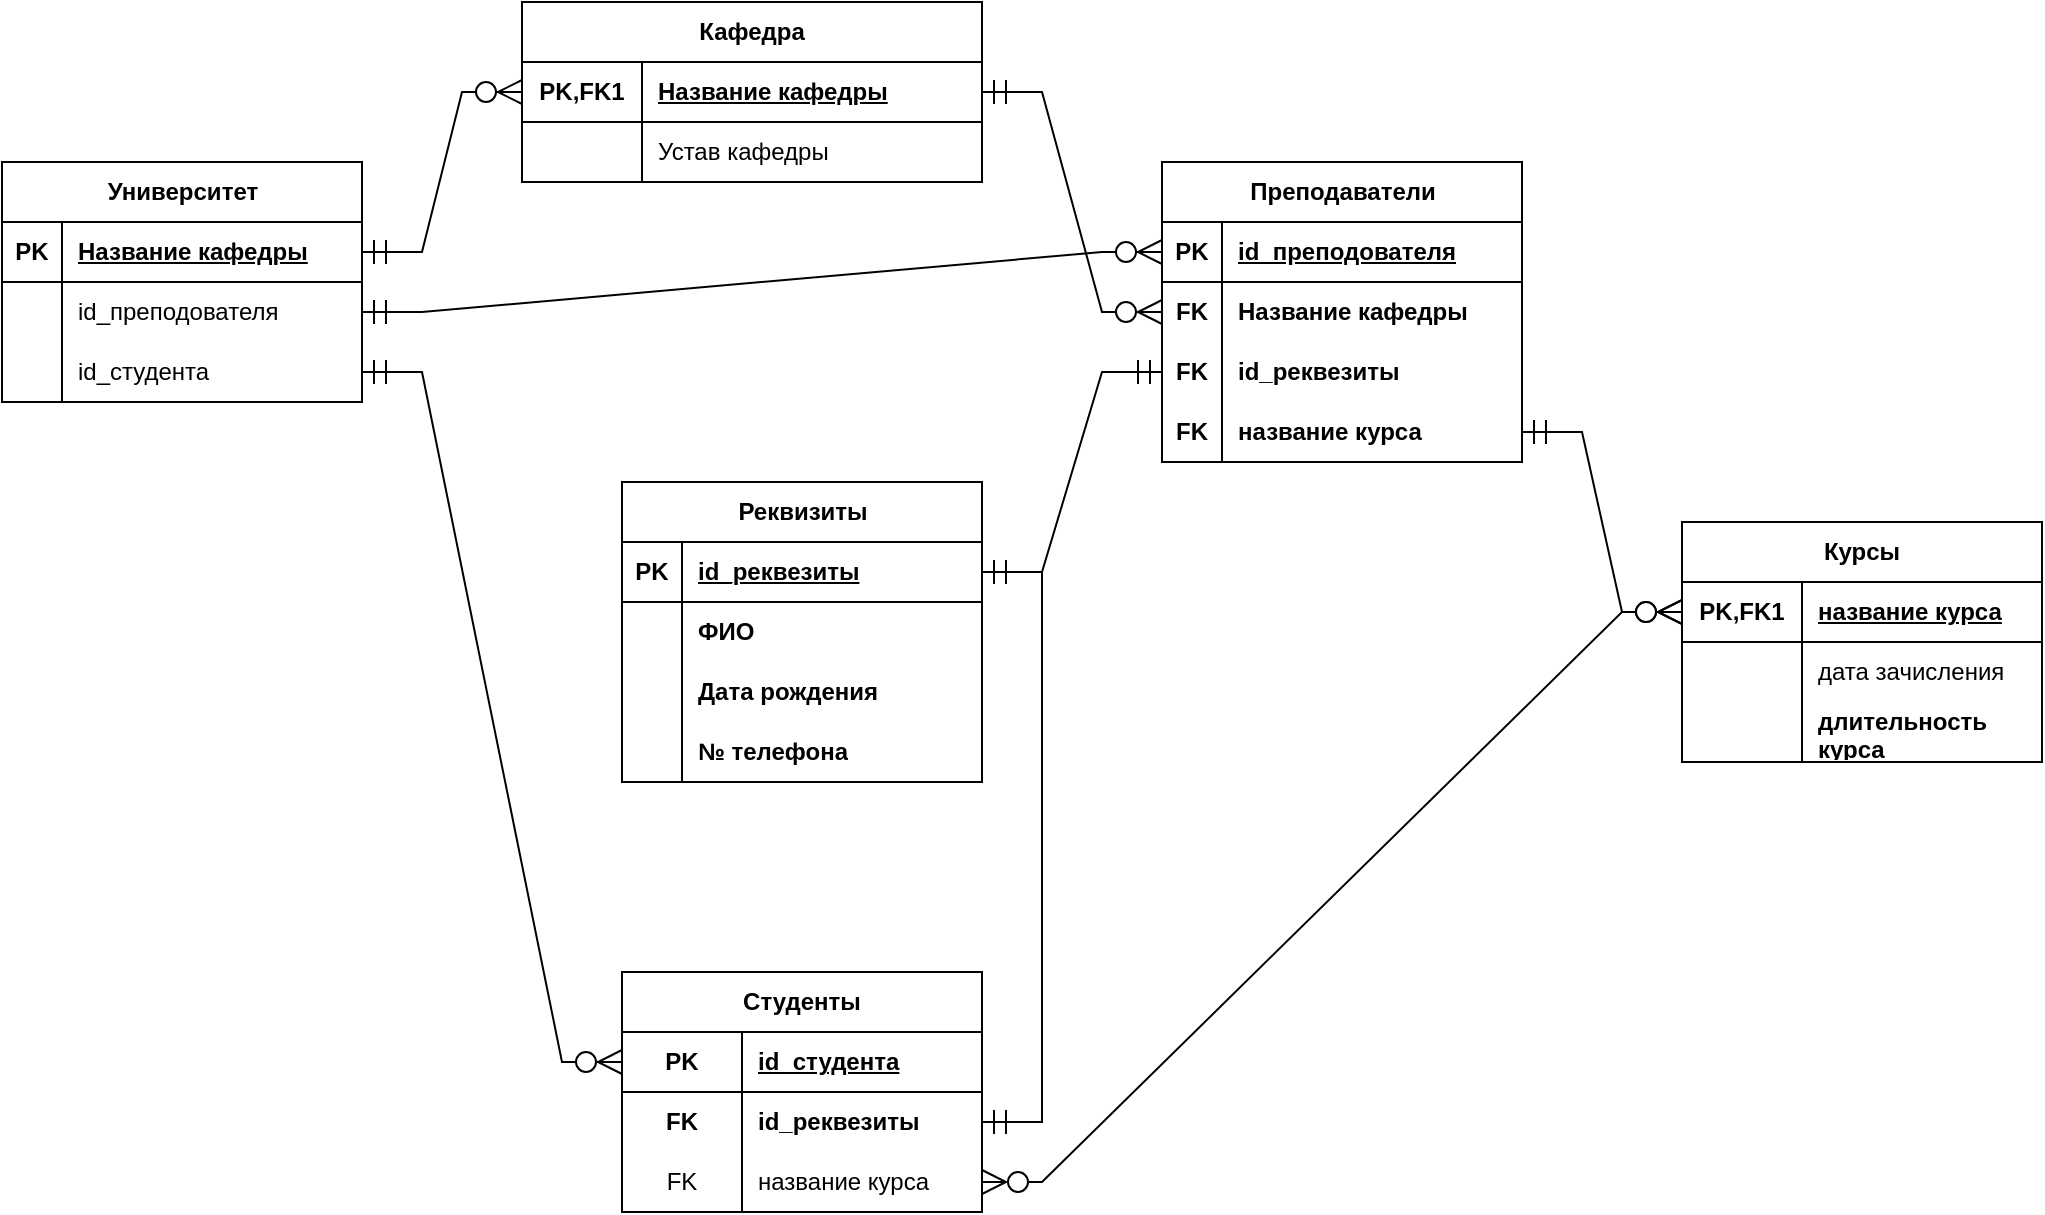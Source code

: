 <mxfile version="24.2.5" type="device" pages="3">
  <diagram name="Задание 1" id="2IfkbmSAJg0zgef9QCTe">
    <mxGraphModel dx="1434" dy="803" grid="1" gridSize="10" guides="1" tooltips="1" connect="1" arrows="1" fold="1" page="1" pageScale="1" pageWidth="827" pageHeight="1169" math="0" shadow="0">
      <root>
        <mxCell id="0" />
        <mxCell id="1" parent="0" />
        <mxCell id="253h3CH1xPUCpVpT6i38-14" value="&lt;span style=&quot;text-align: left;&quot;&gt;Преподаватели&lt;/span&gt;" style="shape=table;startSize=30;container=1;collapsible=1;childLayout=tableLayout;fixedRows=1;rowLines=0;fontStyle=1;align=center;resizeLast=1;html=1;" parent="1" vertex="1">
          <mxGeometry x="580" y="120" width="180" height="150" as="geometry">
            <mxRectangle x="360" y="120" width="130" height="30" as="alternateBounds" />
          </mxGeometry>
        </mxCell>
        <mxCell id="253h3CH1xPUCpVpT6i38-15" value="" style="shape=tableRow;horizontal=0;startSize=0;swimlaneHead=0;swimlaneBody=0;fillColor=none;collapsible=0;dropTarget=0;points=[[0,0.5],[1,0.5]];portConstraint=eastwest;top=0;left=0;right=0;bottom=1;" parent="253h3CH1xPUCpVpT6i38-14" vertex="1">
          <mxGeometry y="30" width="180" height="30" as="geometry" />
        </mxCell>
        <mxCell id="253h3CH1xPUCpVpT6i38-16" value="PK" style="shape=partialRectangle;connectable=0;fillColor=none;top=0;left=0;bottom=0;right=0;fontStyle=1;overflow=hidden;whiteSpace=wrap;html=1;" parent="253h3CH1xPUCpVpT6i38-15" vertex="1">
          <mxGeometry width="30" height="30" as="geometry">
            <mxRectangle width="30" height="30" as="alternateBounds" />
          </mxGeometry>
        </mxCell>
        <mxCell id="253h3CH1xPUCpVpT6i38-17" value="id_преподователя" style="shape=partialRectangle;connectable=0;fillColor=none;top=0;left=0;bottom=0;right=0;align=left;spacingLeft=6;fontStyle=5;overflow=hidden;whiteSpace=wrap;html=1;" parent="253h3CH1xPUCpVpT6i38-15" vertex="1">
          <mxGeometry x="30" width="150" height="30" as="geometry">
            <mxRectangle width="150" height="30" as="alternateBounds" />
          </mxGeometry>
        </mxCell>
        <mxCell id="253h3CH1xPUCpVpT6i38-18" value="" style="shape=tableRow;horizontal=0;startSize=0;swimlaneHead=0;swimlaneBody=0;fillColor=none;collapsible=0;dropTarget=0;points=[[0,0.5],[1,0.5]];portConstraint=eastwest;top=0;left=0;right=0;bottom=0;fontStyle=1" parent="253h3CH1xPUCpVpT6i38-14" vertex="1">
          <mxGeometry y="60" width="180" height="30" as="geometry" />
        </mxCell>
        <mxCell id="253h3CH1xPUCpVpT6i38-19" value="FK" style="shape=partialRectangle;connectable=0;fillColor=none;top=0;left=0;bottom=0;right=0;editable=1;overflow=hidden;whiteSpace=wrap;html=1;fontStyle=1" parent="253h3CH1xPUCpVpT6i38-18" vertex="1">
          <mxGeometry width="30" height="30" as="geometry">
            <mxRectangle width="30" height="30" as="alternateBounds" />
          </mxGeometry>
        </mxCell>
        <mxCell id="253h3CH1xPUCpVpT6i38-20" value="Название кафедры" style="shape=partialRectangle;connectable=0;fillColor=none;top=0;left=0;bottom=0;right=0;align=left;spacingLeft=6;overflow=hidden;whiteSpace=wrap;fontStyle=1" parent="253h3CH1xPUCpVpT6i38-18" vertex="1">
          <mxGeometry x="30" width="150" height="30" as="geometry">
            <mxRectangle width="150" height="30" as="alternateBounds" />
          </mxGeometry>
        </mxCell>
        <mxCell id="253h3CH1xPUCpVpT6i38-24" value="" style="shape=tableRow;horizontal=0;startSize=0;swimlaneHead=0;swimlaneBody=0;fillColor=none;collapsible=0;dropTarget=0;points=[[0,0.5],[1,0.5]];portConstraint=eastwest;top=0;left=0;right=0;bottom=0;" parent="253h3CH1xPUCpVpT6i38-14" vertex="1">
          <mxGeometry y="90" width="180" height="30" as="geometry" />
        </mxCell>
        <mxCell id="253h3CH1xPUCpVpT6i38-25" value="&lt;b&gt;FK&lt;/b&gt;" style="shape=partialRectangle;connectable=0;fillColor=none;top=0;left=0;bottom=0;right=0;editable=1;overflow=hidden;whiteSpace=wrap;html=1;" parent="253h3CH1xPUCpVpT6i38-24" vertex="1">
          <mxGeometry width="30" height="30" as="geometry">
            <mxRectangle width="30" height="30" as="alternateBounds" />
          </mxGeometry>
        </mxCell>
        <mxCell id="253h3CH1xPUCpVpT6i38-26" value="id_реквезиты" style="shape=partialRectangle;connectable=0;fillColor=none;top=0;left=0;bottom=0;right=0;align=left;spacingLeft=6;overflow=hidden;whiteSpace=wrap;html=1;fontStyle=1" parent="253h3CH1xPUCpVpT6i38-24" vertex="1">
          <mxGeometry x="30" width="150" height="30" as="geometry">
            <mxRectangle width="150" height="30" as="alternateBounds" />
          </mxGeometry>
        </mxCell>
        <mxCell id="rT-ijJaYG4RqJHq-GuLK-79" value="" style="shape=tableRow;horizontal=0;startSize=0;swimlaneHead=0;swimlaneBody=0;fillColor=none;collapsible=0;dropTarget=0;points=[[0,0.5],[1,0.5]];portConstraint=eastwest;top=0;left=0;right=0;bottom=0;fontStyle=1" vertex="1" parent="253h3CH1xPUCpVpT6i38-14">
          <mxGeometry y="120" width="180" height="30" as="geometry" />
        </mxCell>
        <mxCell id="rT-ijJaYG4RqJHq-GuLK-80" value="&lt;b&gt;FK&lt;/b&gt;" style="shape=partialRectangle;connectable=0;fillColor=none;top=0;left=0;bottom=0;right=0;editable=1;overflow=hidden;whiteSpace=wrap;html=1;" vertex="1" parent="rT-ijJaYG4RqJHq-GuLK-79">
          <mxGeometry width="30" height="30" as="geometry">
            <mxRectangle width="30" height="30" as="alternateBounds" />
          </mxGeometry>
        </mxCell>
        <mxCell id="rT-ijJaYG4RqJHq-GuLK-81" value="&lt;b&gt;название курса&lt;/b&gt;" style="shape=partialRectangle;connectable=0;fillColor=none;top=0;left=0;bottom=0;right=0;align=left;spacingLeft=6;overflow=hidden;whiteSpace=wrap;html=1;" vertex="1" parent="rT-ijJaYG4RqJHq-GuLK-79">
          <mxGeometry x="30" width="150" height="30" as="geometry">
            <mxRectangle width="150" height="30" as="alternateBounds" />
          </mxGeometry>
        </mxCell>
        <mxCell id="rT-ijJaYG4RqJHq-GuLK-1" value="Кафедра" style="shape=table;startSize=30;container=1;collapsible=1;childLayout=tableLayout;fixedRows=1;rowLines=0;fontStyle=1;align=center;resizeLast=1;html=1;whiteSpace=wrap;" vertex="1" parent="1">
          <mxGeometry x="260" y="40" width="230" height="90" as="geometry" />
        </mxCell>
        <mxCell id="rT-ijJaYG4RqJHq-GuLK-2" value="" style="shape=tableRow;horizontal=0;startSize=0;swimlaneHead=0;swimlaneBody=0;fillColor=none;collapsible=0;dropTarget=0;points=[[0,0.5],[1,0.5]];portConstraint=eastwest;top=0;left=0;right=0;bottom=1;html=1;strokeColor=default;" vertex="1" parent="rT-ijJaYG4RqJHq-GuLK-1">
          <mxGeometry y="30" width="230" height="30" as="geometry" />
        </mxCell>
        <mxCell id="rT-ijJaYG4RqJHq-GuLK-3" value="PK,FK1" style="shape=partialRectangle;connectable=0;fillColor=none;top=0;left=0;bottom=0;right=0;fontStyle=1;overflow=hidden;html=1;whiteSpace=wrap;" vertex="1" parent="rT-ijJaYG4RqJHq-GuLK-2">
          <mxGeometry width="60" height="30" as="geometry">
            <mxRectangle width="60" height="30" as="alternateBounds" />
          </mxGeometry>
        </mxCell>
        <mxCell id="rT-ijJaYG4RqJHq-GuLK-4" value="Название кафедры" style="shape=partialRectangle;connectable=0;fillColor=none;top=0;left=0;bottom=0;right=0;align=left;spacingLeft=6;fontStyle=5;overflow=hidden;html=1;whiteSpace=wrap;" vertex="1" parent="rT-ijJaYG4RqJHq-GuLK-2">
          <mxGeometry x="60" width="170" height="30" as="geometry">
            <mxRectangle width="170" height="30" as="alternateBounds" />
          </mxGeometry>
        </mxCell>
        <mxCell id="rT-ijJaYG4RqJHq-GuLK-8" value="" style="shape=tableRow;horizontal=0;startSize=0;swimlaneHead=0;swimlaneBody=0;fillColor=none;collapsible=0;dropTarget=0;points=[[0,0.5],[1,0.5]];portConstraint=eastwest;top=0;left=0;right=0;bottom=0;html=1;" vertex="1" parent="rT-ijJaYG4RqJHq-GuLK-1">
          <mxGeometry y="60" width="230" height="30" as="geometry" />
        </mxCell>
        <mxCell id="rT-ijJaYG4RqJHq-GuLK-9" value="" style="shape=partialRectangle;connectable=0;fillColor=none;top=0;left=0;bottom=0;right=0;editable=1;overflow=hidden;html=1;whiteSpace=wrap;" vertex="1" parent="rT-ijJaYG4RqJHq-GuLK-8">
          <mxGeometry width="60" height="30" as="geometry">
            <mxRectangle width="60" height="30" as="alternateBounds" />
          </mxGeometry>
        </mxCell>
        <mxCell id="rT-ijJaYG4RqJHq-GuLK-10" value="Устав кафедры" style="shape=partialRectangle;connectable=0;fillColor=none;top=0;left=0;bottom=0;right=0;align=left;spacingLeft=6;overflow=hidden;html=1;whiteSpace=wrap;" vertex="1" parent="rT-ijJaYG4RqJHq-GuLK-8">
          <mxGeometry x="60" width="170" height="30" as="geometry">
            <mxRectangle width="170" height="30" as="alternateBounds" />
          </mxGeometry>
        </mxCell>
        <mxCell id="rT-ijJaYG4RqJHq-GuLK-14" value="Университет" style="shape=table;startSize=30;container=1;collapsible=1;childLayout=tableLayout;fixedRows=1;rowLines=0;fontStyle=1;align=center;resizeLast=1;html=1;" vertex="1" parent="1">
          <mxGeometry y="120" width="180" height="120" as="geometry" />
        </mxCell>
        <mxCell id="rT-ijJaYG4RqJHq-GuLK-15" value="" style="shape=tableRow;horizontal=0;startSize=0;swimlaneHead=0;swimlaneBody=0;fillColor=none;collapsible=0;dropTarget=0;points=[[0,0.5],[1,0.5]];portConstraint=eastwest;top=0;left=0;right=0;bottom=1;" vertex="1" parent="rT-ijJaYG4RqJHq-GuLK-14">
          <mxGeometry y="30" width="180" height="30" as="geometry" />
        </mxCell>
        <mxCell id="rT-ijJaYG4RqJHq-GuLK-16" value="PK" style="shape=partialRectangle;connectable=0;fillColor=none;top=0;left=0;bottom=0;right=0;fontStyle=1;overflow=hidden;whiteSpace=wrap;html=1;" vertex="1" parent="rT-ijJaYG4RqJHq-GuLK-15">
          <mxGeometry width="30" height="30" as="geometry">
            <mxRectangle width="30" height="30" as="alternateBounds" />
          </mxGeometry>
        </mxCell>
        <mxCell id="rT-ijJaYG4RqJHq-GuLK-17" value="Название кафедры" style="shape=partialRectangle;connectable=0;fillColor=none;top=0;left=0;bottom=0;right=0;align=left;spacingLeft=6;fontStyle=5;overflow=hidden;whiteSpace=wrap;html=1;" vertex="1" parent="rT-ijJaYG4RqJHq-GuLK-15">
          <mxGeometry x="30" width="150" height="30" as="geometry">
            <mxRectangle width="150" height="30" as="alternateBounds" />
          </mxGeometry>
        </mxCell>
        <mxCell id="rT-ijJaYG4RqJHq-GuLK-18" value="" style="shape=tableRow;horizontal=0;startSize=0;swimlaneHead=0;swimlaneBody=0;fillColor=none;collapsible=0;dropTarget=0;points=[[0,0.5],[1,0.5]];portConstraint=eastwest;top=0;left=0;right=0;bottom=0;" vertex="1" parent="rT-ijJaYG4RqJHq-GuLK-14">
          <mxGeometry y="60" width="180" height="30" as="geometry" />
        </mxCell>
        <mxCell id="rT-ijJaYG4RqJHq-GuLK-19" value="" style="shape=partialRectangle;connectable=0;fillColor=none;top=0;left=0;bottom=0;right=0;editable=1;overflow=hidden;whiteSpace=wrap;html=1;" vertex="1" parent="rT-ijJaYG4RqJHq-GuLK-18">
          <mxGeometry width="30" height="30" as="geometry">
            <mxRectangle width="30" height="30" as="alternateBounds" />
          </mxGeometry>
        </mxCell>
        <mxCell id="rT-ijJaYG4RqJHq-GuLK-20" value="id_преподователя" style="shape=partialRectangle;connectable=0;fillColor=none;top=0;left=0;bottom=0;right=0;align=left;spacingLeft=6;overflow=hidden;whiteSpace=wrap;html=1;" vertex="1" parent="rT-ijJaYG4RqJHq-GuLK-18">
          <mxGeometry x="30" width="150" height="30" as="geometry">
            <mxRectangle width="150" height="30" as="alternateBounds" />
          </mxGeometry>
        </mxCell>
        <mxCell id="rT-ijJaYG4RqJHq-GuLK-114" value="" style="shape=tableRow;horizontal=0;startSize=0;swimlaneHead=0;swimlaneBody=0;fillColor=none;collapsible=0;dropTarget=0;points=[[0,0.5],[1,0.5]];portConstraint=eastwest;top=0;left=0;right=0;bottom=0;" vertex="1" parent="rT-ijJaYG4RqJHq-GuLK-14">
          <mxGeometry y="90" width="180" height="30" as="geometry" />
        </mxCell>
        <mxCell id="rT-ijJaYG4RqJHq-GuLK-115" value="" style="shape=partialRectangle;connectable=0;fillColor=none;top=0;left=0;bottom=0;right=0;editable=1;overflow=hidden;whiteSpace=wrap;html=1;" vertex="1" parent="rT-ijJaYG4RqJHq-GuLK-114">
          <mxGeometry width="30" height="30" as="geometry">
            <mxRectangle width="30" height="30" as="alternateBounds" />
          </mxGeometry>
        </mxCell>
        <mxCell id="rT-ijJaYG4RqJHq-GuLK-116" value="id_студента" style="shape=partialRectangle;connectable=0;fillColor=none;top=0;left=0;bottom=0;right=0;align=left;spacingLeft=6;overflow=hidden;whiteSpace=wrap;html=1;" vertex="1" parent="rT-ijJaYG4RqJHq-GuLK-114">
          <mxGeometry x="30" width="150" height="30" as="geometry">
            <mxRectangle width="150" height="30" as="alternateBounds" />
          </mxGeometry>
        </mxCell>
        <mxCell id="rT-ijJaYG4RqJHq-GuLK-29" value="" style="shape=tableRow;horizontal=0;startSize=0;swimlaneHead=0;swimlaneBody=0;fillColor=none;collapsible=0;dropTarget=0;points=[[0,0.5],[1,0.5]];portConstraint=eastwest;top=0;left=0;right=0;bottom=0;" vertex="1" parent="1">
          <mxGeometry x="480" y="280" width="180" height="30" as="geometry" />
        </mxCell>
        <mxCell id="rT-ijJaYG4RqJHq-GuLK-30" value="" style="shape=partialRectangle;connectable=0;fillColor=none;top=0;left=0;bottom=0;right=0;editable=1;overflow=hidden;whiteSpace=wrap;html=1;" vertex="1" parent="rT-ijJaYG4RqJHq-GuLK-29">
          <mxGeometry width="30" height="30" as="geometry">
            <mxRectangle width="30" height="30" as="alternateBounds" />
          </mxGeometry>
        </mxCell>
        <mxCell id="rT-ijJaYG4RqJHq-GuLK-45" value="" style="shape=tableRow;horizontal=0;startSize=0;swimlaneHead=0;swimlaneBody=0;fillColor=none;collapsible=0;dropTarget=0;points=[[0,0.5],[1,0.5]];portConstraint=eastwest;top=0;left=0;right=0;bottom=0;" vertex="1" parent="1">
          <mxGeometry x="480" y="270" width="180" height="30" as="geometry" />
        </mxCell>
        <mxCell id="rT-ijJaYG4RqJHq-GuLK-46" value="" style="shape=partialRectangle;connectable=0;fillColor=none;top=0;left=0;bottom=0;right=0;editable=1;overflow=hidden;whiteSpace=wrap;html=1;" vertex="1" parent="rT-ijJaYG4RqJHq-GuLK-45">
          <mxGeometry width="30" height="30" as="geometry">
            <mxRectangle width="30" height="30" as="alternateBounds" />
          </mxGeometry>
        </mxCell>
        <mxCell id="rT-ijJaYG4RqJHq-GuLK-48" value="Студенты" style="shape=table;startSize=30;container=1;collapsible=1;childLayout=tableLayout;fixedRows=1;rowLines=0;fontStyle=1;align=center;resizeLast=1;html=1;whiteSpace=wrap;" vertex="1" parent="1">
          <mxGeometry x="310" y="525" width="180" height="120" as="geometry" />
        </mxCell>
        <mxCell id="rT-ijJaYG4RqJHq-GuLK-49" value="" style="shape=tableRow;horizontal=0;startSize=0;swimlaneHead=0;swimlaneBody=0;fillColor=none;collapsible=0;dropTarget=0;points=[[0,0.5],[1,0.5]];portConstraint=eastwest;top=0;left=0;right=0;bottom=1;html=1;" vertex="1" parent="rT-ijJaYG4RqJHq-GuLK-48">
          <mxGeometry y="30" width="180" height="30" as="geometry" />
        </mxCell>
        <mxCell id="rT-ijJaYG4RqJHq-GuLK-50" value="PK" style="shape=partialRectangle;connectable=0;fillColor=none;top=0;left=0;bottom=0;right=0;fontStyle=1;overflow=hidden;html=1;whiteSpace=wrap;" vertex="1" parent="rT-ijJaYG4RqJHq-GuLK-49">
          <mxGeometry width="60" height="30" as="geometry">
            <mxRectangle width="60" height="30" as="alternateBounds" />
          </mxGeometry>
        </mxCell>
        <mxCell id="rT-ijJaYG4RqJHq-GuLK-51" value="id_студента" style="shape=partialRectangle;connectable=0;fillColor=none;top=0;left=0;bottom=0;right=0;align=left;spacingLeft=6;fontStyle=5;overflow=hidden;html=1;whiteSpace=wrap;" vertex="1" parent="rT-ijJaYG4RqJHq-GuLK-49">
          <mxGeometry x="60" width="120" height="30" as="geometry">
            <mxRectangle width="120" height="30" as="alternateBounds" />
          </mxGeometry>
        </mxCell>
        <mxCell id="rT-ijJaYG4RqJHq-GuLK-52" value="" style="shape=tableRow;horizontal=0;startSize=0;swimlaneHead=0;swimlaneBody=0;fillColor=none;collapsible=0;dropTarget=0;points=[[0,0.5],[1,0.5]];portConstraint=eastwest;top=0;left=0;right=0;bottom=0;html=1;fontStyle=0" vertex="1" parent="rT-ijJaYG4RqJHq-GuLK-48">
          <mxGeometry y="60" width="180" height="30" as="geometry" />
        </mxCell>
        <mxCell id="rT-ijJaYG4RqJHq-GuLK-53" value="FK" style="shape=partialRectangle;connectable=0;fillColor=none;top=0;left=0;bottom=0;right=0;fontStyle=1;overflow=hidden;html=1;whiteSpace=wrap;" vertex="1" parent="rT-ijJaYG4RqJHq-GuLK-52">
          <mxGeometry width="60" height="30" as="geometry">
            <mxRectangle width="60" height="30" as="alternateBounds" />
          </mxGeometry>
        </mxCell>
        <mxCell id="rT-ijJaYG4RqJHq-GuLK-54" value="  id_реквезиты" style="shape=partialRectangle;connectable=0;fillColor=none;top=0;left=0;bottom=0;right=0;align=left;spacingLeft=6;fontStyle=1;overflow=hidden;whiteSpace=wrap;allowArrows=1;expand=1;html=1;verticalAlign=middle;" vertex="1" parent="rT-ijJaYG4RqJHq-GuLK-52">
          <mxGeometry x="60" width="120" height="30" as="geometry">
            <mxRectangle width="120" height="30" as="alternateBounds" />
          </mxGeometry>
        </mxCell>
        <mxCell id="rT-ijJaYG4RqJHq-GuLK-55" value="" style="shape=tableRow;horizontal=0;startSize=0;swimlaneHead=0;swimlaneBody=0;fillColor=none;collapsible=0;dropTarget=0;points=[[0,0.5],[1,0.5]];portConstraint=eastwest;top=0;left=0;right=0;bottom=0;html=1;" vertex="1" parent="rT-ijJaYG4RqJHq-GuLK-48">
          <mxGeometry y="90" width="180" height="30" as="geometry" />
        </mxCell>
        <mxCell id="rT-ijJaYG4RqJHq-GuLK-56" value="FK" style="shape=partialRectangle;connectable=0;fillColor=none;top=0;left=0;bottom=0;right=0;editable=1;overflow=hidden;html=1;whiteSpace=wrap;" vertex="1" parent="rT-ijJaYG4RqJHq-GuLK-55">
          <mxGeometry width="60" height="30" as="geometry">
            <mxRectangle width="60" height="30" as="alternateBounds" />
          </mxGeometry>
        </mxCell>
        <mxCell id="rT-ijJaYG4RqJHq-GuLK-57" value="название курса" style="shape=partialRectangle;connectable=0;fillColor=none;top=0;left=0;bottom=0;right=0;align=left;spacingLeft=6;overflow=hidden;html=1;whiteSpace=wrap;" vertex="1" parent="rT-ijJaYG4RqJHq-GuLK-55">
          <mxGeometry x="60" width="120" height="30" as="geometry">
            <mxRectangle width="120" height="30" as="alternateBounds" />
          </mxGeometry>
        </mxCell>
        <mxCell id="rT-ijJaYG4RqJHq-GuLK-103" style="edgeStyle=orthogonalEdgeStyle;rounded=0;orthogonalLoop=1;jettySize=auto;html=1;exitX=1;exitY=0.5;exitDx=0;exitDy=0;" edge="1" parent="rT-ijJaYG4RqJHq-GuLK-48" source="rT-ijJaYG4RqJHq-GuLK-55" target="rT-ijJaYG4RqJHq-GuLK-55">
          <mxGeometry relative="1" as="geometry" />
        </mxCell>
        <mxCell id="rT-ijJaYG4RqJHq-GuLK-62" value="Курсы" style="shape=table;startSize=30;container=1;collapsible=1;childLayout=tableLayout;fixedRows=1;rowLines=0;fontStyle=1;align=center;resizeLast=1;html=1;whiteSpace=wrap;" vertex="1" parent="1">
          <mxGeometry x="840" y="300" width="180" height="120" as="geometry" />
        </mxCell>
        <mxCell id="rT-ijJaYG4RqJHq-GuLK-63" value="" style="shape=tableRow;horizontal=0;startSize=0;swimlaneHead=0;swimlaneBody=0;fillColor=none;collapsible=0;dropTarget=0;points=[[0,0.5],[1,0.5]];portConstraint=eastwest;top=0;left=0;right=0;bottom=1;html=1;" vertex="1" parent="rT-ijJaYG4RqJHq-GuLK-62">
          <mxGeometry y="30" width="180" height="30" as="geometry" />
        </mxCell>
        <mxCell id="rT-ijJaYG4RqJHq-GuLK-64" value="PK,FK1" style="shape=partialRectangle;connectable=0;fillColor=none;top=0;left=0;bottom=0;right=0;fontStyle=1;overflow=hidden;html=1;whiteSpace=wrap;" vertex="1" parent="rT-ijJaYG4RqJHq-GuLK-63">
          <mxGeometry width="60" height="30" as="geometry">
            <mxRectangle width="60" height="30" as="alternateBounds" />
          </mxGeometry>
        </mxCell>
        <mxCell id="rT-ijJaYG4RqJHq-GuLK-65" value="название курса" style="shape=partialRectangle;connectable=0;fillColor=none;top=0;left=0;bottom=0;right=0;align=left;spacingLeft=6;fontStyle=5;overflow=hidden;html=1;whiteSpace=wrap;" vertex="1" parent="rT-ijJaYG4RqJHq-GuLK-63">
          <mxGeometry x="60" width="120" height="30" as="geometry">
            <mxRectangle width="120" height="30" as="alternateBounds" />
          </mxGeometry>
        </mxCell>
        <mxCell id="rT-ijJaYG4RqJHq-GuLK-69" value="" style="shape=tableRow;horizontal=0;startSize=0;swimlaneHead=0;swimlaneBody=0;fillColor=none;collapsible=0;dropTarget=0;points=[[0,0.5],[1,0.5]];portConstraint=eastwest;top=0;left=0;right=0;bottom=0;html=1;" vertex="1" parent="rT-ijJaYG4RqJHq-GuLK-62">
          <mxGeometry y="60" width="180" height="30" as="geometry" />
        </mxCell>
        <mxCell id="rT-ijJaYG4RqJHq-GuLK-70" value="" style="shape=partialRectangle;connectable=0;fillColor=none;top=0;left=0;bottom=0;right=0;editable=1;overflow=hidden;html=1;whiteSpace=wrap;" vertex="1" parent="rT-ijJaYG4RqJHq-GuLK-69">
          <mxGeometry width="60" height="30" as="geometry">
            <mxRectangle width="60" height="30" as="alternateBounds" />
          </mxGeometry>
        </mxCell>
        <mxCell id="rT-ijJaYG4RqJHq-GuLK-71" value="дата зачисления" style="shape=partialRectangle;connectable=0;fillColor=none;top=0;left=0;bottom=0;right=0;align=left;spacingLeft=6;overflow=hidden;html=1;whiteSpace=wrap;" vertex="1" parent="rT-ijJaYG4RqJHq-GuLK-69">
          <mxGeometry x="60" width="120" height="30" as="geometry">
            <mxRectangle width="120" height="30" as="alternateBounds" />
          </mxGeometry>
        </mxCell>
        <mxCell id="rT-ijJaYG4RqJHq-GuLK-72" value="" style="shape=tableRow;horizontal=0;startSize=0;swimlaneHead=0;swimlaneBody=0;fillColor=none;collapsible=0;dropTarget=0;points=[[0,0.5],[1,0.5]];portConstraint=eastwest;top=0;left=0;right=0;bottom=0;html=1;" vertex="1" parent="rT-ijJaYG4RqJHq-GuLK-62">
          <mxGeometry y="90" width="180" height="30" as="geometry" />
        </mxCell>
        <mxCell id="rT-ijJaYG4RqJHq-GuLK-73" value="" style="shape=partialRectangle;connectable=0;fillColor=none;top=0;left=0;bottom=0;right=0;editable=1;overflow=hidden;html=1;whiteSpace=wrap;" vertex="1" parent="rT-ijJaYG4RqJHq-GuLK-72">
          <mxGeometry width="60" height="30" as="geometry">
            <mxRectangle width="60" height="30" as="alternateBounds" />
          </mxGeometry>
        </mxCell>
        <mxCell id="rT-ijJaYG4RqJHq-GuLK-74" value="длительность курса" style="shape=partialRectangle;connectable=0;fillColor=none;top=0;left=0;bottom=0;right=0;align=left;spacingLeft=6;overflow=hidden;html=1;whiteSpace=wrap;fontStyle=1" vertex="1" parent="rT-ijJaYG4RqJHq-GuLK-72">
          <mxGeometry x="60" width="120" height="30" as="geometry">
            <mxRectangle width="120" height="30" as="alternateBounds" />
          </mxGeometry>
        </mxCell>
        <mxCell id="rT-ijJaYG4RqJHq-GuLK-86" value="Реквизиты" style="shape=table;startSize=30;container=1;collapsible=1;childLayout=tableLayout;fixedRows=1;rowLines=0;fontStyle=1;align=center;resizeLast=1;html=1;" vertex="1" parent="1">
          <mxGeometry x="310" y="280" width="180" height="150" as="geometry" />
        </mxCell>
        <mxCell id="rT-ijJaYG4RqJHq-GuLK-87" value="" style="shape=tableRow;horizontal=0;startSize=0;swimlaneHead=0;swimlaneBody=0;fillColor=none;collapsible=0;dropTarget=0;points=[[0,0.5],[1,0.5]];portConstraint=eastwest;top=0;left=0;right=0;bottom=1;" vertex="1" parent="rT-ijJaYG4RqJHq-GuLK-86">
          <mxGeometry y="30" width="180" height="30" as="geometry" />
        </mxCell>
        <mxCell id="rT-ijJaYG4RqJHq-GuLK-88" value="PK" style="shape=partialRectangle;connectable=0;fillColor=none;top=0;left=0;bottom=0;right=0;fontStyle=1;overflow=hidden;whiteSpace=wrap;html=1;" vertex="1" parent="rT-ijJaYG4RqJHq-GuLK-87">
          <mxGeometry width="30" height="30" as="geometry">
            <mxRectangle width="30" height="30" as="alternateBounds" />
          </mxGeometry>
        </mxCell>
        <mxCell id="rT-ijJaYG4RqJHq-GuLK-89" value="id_реквезиты" style="shape=partialRectangle;connectable=0;fillColor=none;top=0;left=0;bottom=0;right=0;align=left;spacingLeft=6;fontStyle=5;overflow=hidden;whiteSpace=wrap;html=1;" vertex="1" parent="rT-ijJaYG4RqJHq-GuLK-87">
          <mxGeometry x="30" width="150" height="30" as="geometry">
            <mxRectangle width="150" height="30" as="alternateBounds" />
          </mxGeometry>
        </mxCell>
        <mxCell id="rT-ijJaYG4RqJHq-GuLK-90" value="" style="shape=tableRow;horizontal=0;startSize=0;swimlaneHead=0;swimlaneBody=0;fillColor=none;collapsible=0;dropTarget=0;points=[[0,0.5],[1,0.5]];portConstraint=eastwest;top=0;left=0;right=0;bottom=0;" vertex="1" parent="rT-ijJaYG4RqJHq-GuLK-86">
          <mxGeometry y="60" width="180" height="30" as="geometry" />
        </mxCell>
        <mxCell id="rT-ijJaYG4RqJHq-GuLK-91" value="" style="shape=partialRectangle;connectable=0;fillColor=none;top=0;left=0;bottom=0;right=0;editable=1;overflow=hidden;whiteSpace=wrap;html=1;" vertex="1" parent="rT-ijJaYG4RqJHq-GuLK-90">
          <mxGeometry width="30" height="30" as="geometry">
            <mxRectangle width="30" height="30" as="alternateBounds" />
          </mxGeometry>
        </mxCell>
        <mxCell id="rT-ijJaYG4RqJHq-GuLK-92" value="ФИО" style="shape=partialRectangle;connectable=0;fillColor=none;top=0;left=0;bottom=0;right=0;align=left;spacingLeft=6;overflow=hidden;whiteSpace=wrap;html=1;fontStyle=1" vertex="1" parent="rT-ijJaYG4RqJHq-GuLK-90">
          <mxGeometry x="30" width="150" height="30" as="geometry">
            <mxRectangle width="150" height="30" as="alternateBounds" />
          </mxGeometry>
        </mxCell>
        <mxCell id="rT-ijJaYG4RqJHq-GuLK-93" value="" style="shape=tableRow;horizontal=0;startSize=0;swimlaneHead=0;swimlaneBody=0;fillColor=none;collapsible=0;dropTarget=0;points=[[0,0.5],[1,0.5]];portConstraint=eastwest;top=0;left=0;right=0;bottom=0;" vertex="1" parent="rT-ijJaYG4RqJHq-GuLK-86">
          <mxGeometry y="90" width="180" height="30" as="geometry" />
        </mxCell>
        <mxCell id="rT-ijJaYG4RqJHq-GuLK-94" value="" style="shape=partialRectangle;connectable=0;fillColor=none;top=0;left=0;bottom=0;right=0;editable=1;overflow=hidden;whiteSpace=wrap;html=1;" vertex="1" parent="rT-ijJaYG4RqJHq-GuLK-93">
          <mxGeometry width="30" height="30" as="geometry">
            <mxRectangle width="30" height="30" as="alternateBounds" />
          </mxGeometry>
        </mxCell>
        <mxCell id="rT-ijJaYG4RqJHq-GuLK-95" value="Дата рождения" style="shape=partialRectangle;connectable=0;fillColor=none;top=0;left=0;bottom=0;right=0;align=left;spacingLeft=6;overflow=hidden;whiteSpace=wrap;html=1;fontStyle=1" vertex="1" parent="rT-ijJaYG4RqJHq-GuLK-93">
          <mxGeometry x="30" width="150" height="30" as="geometry">
            <mxRectangle width="150" height="30" as="alternateBounds" />
          </mxGeometry>
        </mxCell>
        <mxCell id="rT-ijJaYG4RqJHq-GuLK-96" value="" style="shape=tableRow;horizontal=0;startSize=0;swimlaneHead=0;swimlaneBody=0;fillColor=none;collapsible=0;dropTarget=0;points=[[0,0.5],[1,0.5]];portConstraint=eastwest;top=0;left=0;right=0;bottom=0;" vertex="1" parent="rT-ijJaYG4RqJHq-GuLK-86">
          <mxGeometry y="120" width="180" height="30" as="geometry" />
        </mxCell>
        <mxCell id="rT-ijJaYG4RqJHq-GuLK-97" value="" style="shape=partialRectangle;connectable=0;fillColor=none;top=0;left=0;bottom=0;right=0;editable=1;overflow=hidden;whiteSpace=wrap;html=1;" vertex="1" parent="rT-ijJaYG4RqJHq-GuLK-96">
          <mxGeometry width="30" height="30" as="geometry">
            <mxRectangle width="30" height="30" as="alternateBounds" />
          </mxGeometry>
        </mxCell>
        <mxCell id="rT-ijJaYG4RqJHq-GuLK-98" value="№ телефона" style="shape=partialRectangle;connectable=0;fillColor=none;top=0;left=0;bottom=0;right=0;align=left;spacingLeft=6;overflow=hidden;whiteSpace=wrap;html=1;fontStyle=1" vertex="1" parent="rT-ijJaYG4RqJHq-GuLK-96">
          <mxGeometry x="30" width="150" height="30" as="geometry">
            <mxRectangle width="150" height="30" as="alternateBounds" />
          </mxGeometry>
        </mxCell>
        <mxCell id="rT-ijJaYG4RqJHq-GuLK-110" value="" style="edgeStyle=entityRelationEdgeStyle;fontSize=12;html=1;endArrow=ERzeroToMany;startArrow=ERmandOne;rounded=0;endSize=10;startSize=10;" edge="1" parent="1" source="rT-ijJaYG4RqJHq-GuLK-79" target="rT-ijJaYG4RqJHq-GuLK-63">
          <mxGeometry width="100" height="100" relative="1" as="geometry">
            <mxPoint x="530" y="610" as="sourcePoint" />
            <mxPoint x="630" y="510" as="targetPoint" />
          </mxGeometry>
        </mxCell>
        <mxCell id="rT-ijJaYG4RqJHq-GuLK-112" value="" style="edgeStyle=entityRelationEdgeStyle;fontSize=12;html=1;endArrow=ERzeroToMany;startArrow=ERmandOne;rounded=0;endSize=10;startSize=10;" edge="1" parent="1" source="rT-ijJaYG4RqJHq-GuLK-15" target="rT-ijJaYG4RqJHq-GuLK-2">
          <mxGeometry width="100" height="100" relative="1" as="geometry">
            <mxPoint x="-60" y="350" as="sourcePoint" />
            <mxPoint x="510" y="720" as="targetPoint" />
            <Array as="points">
              <mxPoint x="340" y="705" />
            </Array>
          </mxGeometry>
        </mxCell>
        <mxCell id="rT-ijJaYG4RqJHq-GuLK-113" value="" style="edgeStyle=entityRelationEdgeStyle;fontSize=12;html=1;endArrow=ERzeroToMany;startArrow=ERmandOne;rounded=0;endSize=10;startSize=10;" edge="1" parent="1" source="rT-ijJaYG4RqJHq-GuLK-2" target="253h3CH1xPUCpVpT6i38-18">
          <mxGeometry width="100" height="100" relative="1" as="geometry">
            <mxPoint x="540" y="580" as="sourcePoint" />
            <mxPoint x="720" y="670" as="targetPoint" />
            <Array as="points">
              <mxPoint x="550" y="655" />
            </Array>
          </mxGeometry>
        </mxCell>
        <mxCell id="rT-ijJaYG4RqJHq-GuLK-117" value="" style="edgeStyle=entityRelationEdgeStyle;fontSize=12;html=1;endArrow=ERzeroToMany;startArrow=ERmandOne;rounded=0;endSize=10;startSize=10;" edge="1" parent="1" source="rT-ijJaYG4RqJHq-GuLK-18" target="253h3CH1xPUCpVpT6i38-15">
          <mxGeometry width="100" height="100" relative="1" as="geometry">
            <mxPoint x="520" y="530" as="sourcePoint" />
            <mxPoint x="700" y="620" as="targetPoint" />
            <Array as="points">
              <mxPoint x="530" y="605" />
              <mxPoint x="380" y="240" />
              <mxPoint x="380" y="240" />
            </Array>
          </mxGeometry>
        </mxCell>
        <mxCell id="rT-ijJaYG4RqJHq-GuLK-119" value="" style="edgeStyle=entityRelationEdgeStyle;fontSize=12;html=1;endArrow=ERmandOne;startArrow=ERmandOne;rounded=0;exitX=1;exitY=0.5;exitDx=0;exitDy=0;endSize=10;startSize=10;endFill=0;" edge="1" parent="1" source="rT-ijJaYG4RqJHq-GuLK-87" target="rT-ijJaYG4RqJHq-GuLK-52">
          <mxGeometry width="100" height="100" relative="1" as="geometry">
            <mxPoint x="760" y="570" as="sourcePoint" />
            <mxPoint x="940" y="660" as="targetPoint" />
            <Array as="points">
              <mxPoint x="770" y="645" />
            </Array>
          </mxGeometry>
        </mxCell>
        <mxCell id="rT-ijJaYG4RqJHq-GuLK-120" value="" style="edgeStyle=entityRelationEdgeStyle;fontSize=12;html=1;endArrow=ERzeroToMany;startArrow=ERmandOne;rounded=0;endSize=10;startSize=10;" edge="1" parent="1" source="rT-ijJaYG4RqJHq-GuLK-114" target="rT-ijJaYG4RqJHq-GuLK-49">
          <mxGeometry width="100" height="100" relative="1" as="geometry">
            <mxPoint x="760" y="650" as="sourcePoint" />
            <mxPoint x="970" y="470" as="targetPoint" />
            <Array as="points">
              <mxPoint x="770" y="725" />
            </Array>
          </mxGeometry>
        </mxCell>
        <mxCell id="rT-ijJaYG4RqJHq-GuLK-121" value="" style="edgeStyle=entityRelationEdgeStyle;fontSize=12;html=1;endArrow=ERmandOne;startArrow=ERmandOne;rounded=0;exitX=1;exitY=0.5;exitDx=0;exitDy=0;endSize=10;startSize=10;endFill=0;" edge="1" parent="1" source="rT-ijJaYG4RqJHq-GuLK-87" target="253h3CH1xPUCpVpT6i38-24">
          <mxGeometry width="100" height="100" relative="1" as="geometry">
            <mxPoint x="460" y="415" as="sourcePoint" />
            <mxPoint x="657" y="425" as="targetPoint" />
            <Array as="points">
              <mxPoint x="780" y="655" />
            </Array>
          </mxGeometry>
        </mxCell>
        <mxCell id="rT-ijJaYG4RqJHq-GuLK-118" value="" style="edgeStyle=entityRelationEdgeStyle;fontSize=12;html=1;endArrow=ERzeroToMany;startArrow=ERzeroToMany;rounded=0;endSize=10;startSize=10;startFill=0;" edge="1" parent="1" source="rT-ijJaYG4RqJHq-GuLK-55" target="rT-ijJaYG4RqJHq-GuLK-63">
          <mxGeometry width="100" height="100" relative="1" as="geometry">
            <mxPoint x="490" y="610" as="sourcePoint" />
            <mxPoint x="670" y="700" as="targetPoint" />
            <Array as="points">
              <mxPoint x="500" y="685" />
            </Array>
          </mxGeometry>
        </mxCell>
      </root>
    </mxGraphModel>
  </diagram>
  <diagram name="Задание 2" id="_uDGgbDtxbtYRI-Mcl_V">
    <mxGraphModel dx="1434" dy="803" grid="1" gridSize="10" guides="1" tooltips="1" connect="1" arrows="1" fold="1" page="1" pageScale="1" pageWidth="827" pageHeight="1169" math="0" shadow="0">
      <root>
        <mxCell id="9PA8j43y2lo89BXl0pmz-0" />
        <mxCell id="9PA8j43y2lo89BXl0pmz-1" parent="9PA8j43y2lo89BXl0pmz-0" />
        <mxCell id="9PA8j43y2lo89BXl0pmz-2" value="&lt;span style=&quot;text-align: left;&quot;&gt;Преподаватели&lt;/span&gt;" style="shape=table;startSize=30;container=1;collapsible=1;childLayout=tableLayout;fixedRows=1;rowLines=0;fontStyle=1;align=center;resizeLast=1;html=1;" vertex="1" parent="9PA8j43y2lo89BXl0pmz-1">
          <mxGeometry x="580" y="120" width="180" height="150" as="geometry">
            <mxRectangle x="360" y="120" width="130" height="30" as="alternateBounds" />
          </mxGeometry>
        </mxCell>
        <mxCell id="9PA8j43y2lo89BXl0pmz-3" value="" style="shape=tableRow;horizontal=0;startSize=0;swimlaneHead=0;swimlaneBody=0;fillColor=none;collapsible=0;dropTarget=0;points=[[0,0.5],[1,0.5]];portConstraint=eastwest;top=0;left=0;right=0;bottom=1;" vertex="1" parent="9PA8j43y2lo89BXl0pmz-2">
          <mxGeometry y="30" width="180" height="30" as="geometry" />
        </mxCell>
        <mxCell id="9PA8j43y2lo89BXl0pmz-4" value="PK" style="shape=partialRectangle;connectable=0;fillColor=none;top=0;left=0;bottom=0;right=0;fontStyle=1;overflow=hidden;whiteSpace=wrap;html=1;" vertex="1" parent="9PA8j43y2lo89BXl0pmz-3">
          <mxGeometry width="30" height="30" as="geometry">
            <mxRectangle width="30" height="30" as="alternateBounds" />
          </mxGeometry>
        </mxCell>
        <mxCell id="9PA8j43y2lo89BXl0pmz-5" value="id_преподователя" style="shape=partialRectangle;connectable=0;fillColor=none;top=0;left=0;bottom=0;right=0;align=left;spacingLeft=6;fontStyle=5;overflow=hidden;whiteSpace=wrap;html=1;" vertex="1" parent="9PA8j43y2lo89BXl0pmz-3">
          <mxGeometry x="30" width="150" height="30" as="geometry">
            <mxRectangle width="150" height="30" as="alternateBounds" />
          </mxGeometry>
        </mxCell>
        <mxCell id="9PA8j43y2lo89BXl0pmz-6" value="" style="shape=tableRow;horizontal=0;startSize=0;swimlaneHead=0;swimlaneBody=0;fillColor=none;collapsible=0;dropTarget=0;points=[[0,0.5],[1,0.5]];portConstraint=eastwest;top=0;left=0;right=0;bottom=0;fontStyle=1" vertex="1" parent="9PA8j43y2lo89BXl0pmz-2">
          <mxGeometry y="60" width="180" height="30" as="geometry" />
        </mxCell>
        <mxCell id="9PA8j43y2lo89BXl0pmz-7" value="FK" style="shape=partialRectangle;connectable=0;fillColor=none;top=0;left=0;bottom=0;right=0;editable=1;overflow=hidden;whiteSpace=wrap;html=1;fontStyle=1" vertex="1" parent="9PA8j43y2lo89BXl0pmz-6">
          <mxGeometry width="30" height="30" as="geometry">
            <mxRectangle width="30" height="30" as="alternateBounds" />
          </mxGeometry>
        </mxCell>
        <mxCell id="9PA8j43y2lo89BXl0pmz-8" value="Название кафедры" style="shape=partialRectangle;connectable=0;fillColor=none;top=0;left=0;bottom=0;right=0;align=left;spacingLeft=6;overflow=hidden;whiteSpace=wrap;fontStyle=1" vertex="1" parent="9PA8j43y2lo89BXl0pmz-6">
          <mxGeometry x="30" width="150" height="30" as="geometry">
            <mxRectangle width="150" height="30" as="alternateBounds" />
          </mxGeometry>
        </mxCell>
        <mxCell id="9PA8j43y2lo89BXl0pmz-9" value="" style="shape=tableRow;horizontal=0;startSize=0;swimlaneHead=0;swimlaneBody=0;fillColor=none;collapsible=0;dropTarget=0;points=[[0,0.5],[1,0.5]];portConstraint=eastwest;top=0;left=0;right=0;bottom=0;" vertex="1" parent="9PA8j43y2lo89BXl0pmz-2">
          <mxGeometry y="90" width="180" height="30" as="geometry" />
        </mxCell>
        <mxCell id="9PA8j43y2lo89BXl0pmz-10" value="&lt;b&gt;FK&lt;/b&gt;" style="shape=partialRectangle;connectable=0;fillColor=none;top=0;left=0;bottom=0;right=0;editable=1;overflow=hidden;whiteSpace=wrap;html=1;" vertex="1" parent="9PA8j43y2lo89BXl0pmz-9">
          <mxGeometry width="30" height="30" as="geometry">
            <mxRectangle width="30" height="30" as="alternateBounds" />
          </mxGeometry>
        </mxCell>
        <mxCell id="9PA8j43y2lo89BXl0pmz-11" value="id_реквезиты" style="shape=partialRectangle;connectable=0;fillColor=none;top=0;left=0;bottom=0;right=0;align=left;spacingLeft=6;overflow=hidden;whiteSpace=wrap;html=1;fontStyle=1" vertex="1" parent="9PA8j43y2lo89BXl0pmz-9">
          <mxGeometry x="30" width="150" height="30" as="geometry">
            <mxRectangle width="150" height="30" as="alternateBounds" />
          </mxGeometry>
        </mxCell>
        <mxCell id="9PA8j43y2lo89BXl0pmz-12" value="" style="shape=tableRow;horizontal=0;startSize=0;swimlaneHead=0;swimlaneBody=0;fillColor=none;collapsible=0;dropTarget=0;points=[[0,0.5],[1,0.5]];portConstraint=eastwest;top=0;left=0;right=0;bottom=0;fontStyle=1" vertex="1" parent="9PA8j43y2lo89BXl0pmz-2">
          <mxGeometry y="120" width="180" height="30" as="geometry" />
        </mxCell>
        <mxCell id="9PA8j43y2lo89BXl0pmz-13" value="&lt;b&gt;FK&lt;/b&gt;" style="shape=partialRectangle;connectable=0;fillColor=none;top=0;left=0;bottom=0;right=0;editable=1;overflow=hidden;whiteSpace=wrap;html=1;" vertex="1" parent="9PA8j43y2lo89BXl0pmz-12">
          <mxGeometry width="30" height="30" as="geometry">
            <mxRectangle width="30" height="30" as="alternateBounds" />
          </mxGeometry>
        </mxCell>
        <mxCell id="9PA8j43y2lo89BXl0pmz-14" value="&lt;b&gt;название курса&lt;/b&gt;" style="shape=partialRectangle;connectable=0;fillColor=none;top=0;left=0;bottom=0;right=0;align=left;spacingLeft=6;overflow=hidden;whiteSpace=wrap;html=1;" vertex="1" parent="9PA8j43y2lo89BXl0pmz-12">
          <mxGeometry x="30" width="150" height="30" as="geometry">
            <mxRectangle width="150" height="30" as="alternateBounds" />
          </mxGeometry>
        </mxCell>
        <mxCell id="9PA8j43y2lo89BXl0pmz-15" value="Кафедра" style="shape=table;startSize=30;container=1;collapsible=1;childLayout=tableLayout;fixedRows=1;rowLines=0;fontStyle=1;align=center;resizeLast=1;html=1;whiteSpace=wrap;" vertex="1" parent="9PA8j43y2lo89BXl0pmz-1">
          <mxGeometry x="260" y="40" width="230" height="90" as="geometry" />
        </mxCell>
        <mxCell id="9PA8j43y2lo89BXl0pmz-16" value="" style="shape=tableRow;horizontal=0;startSize=0;swimlaneHead=0;swimlaneBody=0;fillColor=none;collapsible=0;dropTarget=0;points=[[0,0.5],[1,0.5]];portConstraint=eastwest;top=0;left=0;right=0;bottom=1;html=1;strokeColor=default;" vertex="1" parent="9PA8j43y2lo89BXl0pmz-15">
          <mxGeometry y="30" width="230" height="30" as="geometry" />
        </mxCell>
        <mxCell id="9PA8j43y2lo89BXl0pmz-17" value="PK,FK1" style="shape=partialRectangle;connectable=0;fillColor=none;top=0;left=0;bottom=0;right=0;fontStyle=1;overflow=hidden;html=1;whiteSpace=wrap;" vertex="1" parent="9PA8j43y2lo89BXl0pmz-16">
          <mxGeometry width="60" height="30" as="geometry">
            <mxRectangle width="60" height="30" as="alternateBounds" />
          </mxGeometry>
        </mxCell>
        <mxCell id="9PA8j43y2lo89BXl0pmz-18" value="Название кафедры" style="shape=partialRectangle;connectable=0;fillColor=none;top=0;left=0;bottom=0;right=0;align=left;spacingLeft=6;fontStyle=5;overflow=hidden;html=1;whiteSpace=wrap;" vertex="1" parent="9PA8j43y2lo89BXl0pmz-16">
          <mxGeometry x="60" width="170" height="30" as="geometry">
            <mxRectangle width="170" height="30" as="alternateBounds" />
          </mxGeometry>
        </mxCell>
        <mxCell id="9PA8j43y2lo89BXl0pmz-19" value="" style="shape=tableRow;horizontal=0;startSize=0;swimlaneHead=0;swimlaneBody=0;fillColor=none;collapsible=0;dropTarget=0;points=[[0,0.5],[1,0.5]];portConstraint=eastwest;top=0;left=0;right=0;bottom=0;html=1;" vertex="1" parent="9PA8j43y2lo89BXl0pmz-15">
          <mxGeometry y="60" width="230" height="30" as="geometry" />
        </mxCell>
        <mxCell id="9PA8j43y2lo89BXl0pmz-20" value="" style="shape=partialRectangle;connectable=0;fillColor=none;top=0;left=0;bottom=0;right=0;editable=1;overflow=hidden;html=1;whiteSpace=wrap;" vertex="1" parent="9PA8j43y2lo89BXl0pmz-19">
          <mxGeometry width="60" height="30" as="geometry">
            <mxRectangle width="60" height="30" as="alternateBounds" />
          </mxGeometry>
        </mxCell>
        <mxCell id="9PA8j43y2lo89BXl0pmz-21" value="Устав кафедры" style="shape=partialRectangle;connectable=0;fillColor=none;top=0;left=0;bottom=0;right=0;align=left;spacingLeft=6;overflow=hidden;html=1;whiteSpace=wrap;" vertex="1" parent="9PA8j43y2lo89BXl0pmz-19">
          <mxGeometry x="60" width="170" height="30" as="geometry">
            <mxRectangle width="170" height="30" as="alternateBounds" />
          </mxGeometry>
        </mxCell>
        <mxCell id="9PA8j43y2lo89BXl0pmz-22" value="Университет" style="shape=table;startSize=30;container=1;collapsible=1;childLayout=tableLayout;fixedRows=1;rowLines=0;fontStyle=1;align=center;resizeLast=1;html=1;" vertex="1" parent="9PA8j43y2lo89BXl0pmz-1">
          <mxGeometry y="120" width="180" height="120" as="geometry" />
        </mxCell>
        <mxCell id="9PA8j43y2lo89BXl0pmz-23" value="" style="shape=tableRow;horizontal=0;startSize=0;swimlaneHead=0;swimlaneBody=0;fillColor=none;collapsible=0;dropTarget=0;points=[[0,0.5],[1,0.5]];portConstraint=eastwest;top=0;left=0;right=0;bottom=1;" vertex="1" parent="9PA8j43y2lo89BXl0pmz-22">
          <mxGeometry y="30" width="180" height="30" as="geometry" />
        </mxCell>
        <mxCell id="9PA8j43y2lo89BXl0pmz-24" value="PK" style="shape=partialRectangle;connectable=0;fillColor=none;top=0;left=0;bottom=0;right=0;fontStyle=1;overflow=hidden;whiteSpace=wrap;html=1;" vertex="1" parent="9PA8j43y2lo89BXl0pmz-23">
          <mxGeometry width="30" height="30" as="geometry">
            <mxRectangle width="30" height="30" as="alternateBounds" />
          </mxGeometry>
        </mxCell>
        <mxCell id="9PA8j43y2lo89BXl0pmz-25" value="Название кафедры" style="shape=partialRectangle;connectable=0;fillColor=none;top=0;left=0;bottom=0;right=0;align=left;spacingLeft=6;fontStyle=5;overflow=hidden;whiteSpace=wrap;html=1;" vertex="1" parent="9PA8j43y2lo89BXl0pmz-23">
          <mxGeometry x="30" width="150" height="30" as="geometry">
            <mxRectangle width="150" height="30" as="alternateBounds" />
          </mxGeometry>
        </mxCell>
        <mxCell id="9PA8j43y2lo89BXl0pmz-26" value="" style="shape=tableRow;horizontal=0;startSize=0;swimlaneHead=0;swimlaneBody=0;fillColor=none;collapsible=0;dropTarget=0;points=[[0,0.5],[1,0.5]];portConstraint=eastwest;top=0;left=0;right=0;bottom=0;" vertex="1" parent="9PA8j43y2lo89BXl0pmz-22">
          <mxGeometry y="60" width="180" height="30" as="geometry" />
        </mxCell>
        <mxCell id="9PA8j43y2lo89BXl0pmz-27" value="" style="shape=partialRectangle;connectable=0;fillColor=none;top=0;left=0;bottom=0;right=0;editable=1;overflow=hidden;whiteSpace=wrap;html=1;" vertex="1" parent="9PA8j43y2lo89BXl0pmz-26">
          <mxGeometry width="30" height="30" as="geometry">
            <mxRectangle width="30" height="30" as="alternateBounds" />
          </mxGeometry>
        </mxCell>
        <mxCell id="9PA8j43y2lo89BXl0pmz-28" value="id_преподователя" style="shape=partialRectangle;connectable=0;fillColor=none;top=0;left=0;bottom=0;right=0;align=left;spacingLeft=6;overflow=hidden;whiteSpace=wrap;html=1;" vertex="1" parent="9PA8j43y2lo89BXl0pmz-26">
          <mxGeometry x="30" width="150" height="30" as="geometry">
            <mxRectangle width="150" height="30" as="alternateBounds" />
          </mxGeometry>
        </mxCell>
        <mxCell id="9PA8j43y2lo89BXl0pmz-29" value="" style="shape=tableRow;horizontal=0;startSize=0;swimlaneHead=0;swimlaneBody=0;fillColor=none;collapsible=0;dropTarget=0;points=[[0,0.5],[1,0.5]];portConstraint=eastwest;top=0;left=0;right=0;bottom=0;" vertex="1" parent="9PA8j43y2lo89BXl0pmz-22">
          <mxGeometry y="90" width="180" height="30" as="geometry" />
        </mxCell>
        <mxCell id="9PA8j43y2lo89BXl0pmz-30" value="" style="shape=partialRectangle;connectable=0;fillColor=none;top=0;left=0;bottom=0;right=0;editable=1;overflow=hidden;whiteSpace=wrap;html=1;" vertex="1" parent="9PA8j43y2lo89BXl0pmz-29">
          <mxGeometry width="30" height="30" as="geometry">
            <mxRectangle width="30" height="30" as="alternateBounds" />
          </mxGeometry>
        </mxCell>
        <mxCell id="9PA8j43y2lo89BXl0pmz-31" value="id_студента" style="shape=partialRectangle;connectable=0;fillColor=none;top=0;left=0;bottom=0;right=0;align=left;spacingLeft=6;overflow=hidden;whiteSpace=wrap;html=1;" vertex="1" parent="9PA8j43y2lo89BXl0pmz-29">
          <mxGeometry x="30" width="150" height="30" as="geometry">
            <mxRectangle width="150" height="30" as="alternateBounds" />
          </mxGeometry>
        </mxCell>
        <mxCell id="9PA8j43y2lo89BXl0pmz-32" value="" style="shape=tableRow;horizontal=0;startSize=0;swimlaneHead=0;swimlaneBody=0;fillColor=none;collapsible=0;dropTarget=0;points=[[0,0.5],[1,0.5]];portConstraint=eastwest;top=0;left=0;right=0;bottom=0;" vertex="1" parent="9PA8j43y2lo89BXl0pmz-1">
          <mxGeometry x="480" y="280" width="180" height="30" as="geometry" />
        </mxCell>
        <mxCell id="9PA8j43y2lo89BXl0pmz-33" value="" style="shape=partialRectangle;connectable=0;fillColor=none;top=0;left=0;bottom=0;right=0;editable=1;overflow=hidden;whiteSpace=wrap;html=1;" vertex="1" parent="9PA8j43y2lo89BXl0pmz-32">
          <mxGeometry width="30" height="30" as="geometry">
            <mxRectangle width="30" height="30" as="alternateBounds" />
          </mxGeometry>
        </mxCell>
        <mxCell id="9PA8j43y2lo89BXl0pmz-34" value="" style="shape=tableRow;horizontal=0;startSize=0;swimlaneHead=0;swimlaneBody=0;fillColor=none;collapsible=0;dropTarget=0;points=[[0,0.5],[1,0.5]];portConstraint=eastwest;top=0;left=0;right=0;bottom=0;" vertex="1" parent="9PA8j43y2lo89BXl0pmz-1">
          <mxGeometry x="480" y="270" width="180" height="30" as="geometry" />
        </mxCell>
        <mxCell id="9PA8j43y2lo89BXl0pmz-35" value="" style="shape=partialRectangle;connectable=0;fillColor=none;top=0;left=0;bottom=0;right=0;editable=1;overflow=hidden;whiteSpace=wrap;html=1;" vertex="1" parent="9PA8j43y2lo89BXl0pmz-34">
          <mxGeometry width="30" height="30" as="geometry">
            <mxRectangle width="30" height="30" as="alternateBounds" />
          </mxGeometry>
        </mxCell>
        <mxCell id="9PA8j43y2lo89BXl0pmz-36" value="Студенты" style="shape=table;startSize=30;container=1;collapsible=1;childLayout=tableLayout;fixedRows=1;rowLines=0;fontStyle=1;align=center;resizeLast=1;html=1;whiteSpace=wrap;" vertex="1" parent="9PA8j43y2lo89BXl0pmz-1">
          <mxGeometry x="320" y="470" width="180" height="150" as="geometry" />
        </mxCell>
        <mxCell id="9PA8j43y2lo89BXl0pmz-37" value="" style="shape=tableRow;horizontal=0;startSize=0;swimlaneHead=0;swimlaneBody=0;fillColor=none;collapsible=0;dropTarget=0;points=[[0,0.5],[1,0.5]];portConstraint=eastwest;top=0;left=0;right=0;bottom=1;html=1;" vertex="1" parent="9PA8j43y2lo89BXl0pmz-36">
          <mxGeometry y="30" width="180" height="30" as="geometry" />
        </mxCell>
        <mxCell id="9PA8j43y2lo89BXl0pmz-38" value="PK" style="shape=partialRectangle;connectable=0;fillColor=none;top=0;left=0;bottom=0;right=0;fontStyle=1;overflow=hidden;html=1;whiteSpace=wrap;" vertex="1" parent="9PA8j43y2lo89BXl0pmz-37">
          <mxGeometry width="60" height="30" as="geometry">
            <mxRectangle width="60" height="30" as="alternateBounds" />
          </mxGeometry>
        </mxCell>
        <mxCell id="9PA8j43y2lo89BXl0pmz-39" value="id_студента" style="shape=partialRectangle;connectable=0;fillColor=none;top=0;left=0;bottom=0;right=0;align=left;spacingLeft=6;fontStyle=5;overflow=hidden;html=1;whiteSpace=wrap;" vertex="1" parent="9PA8j43y2lo89BXl0pmz-37">
          <mxGeometry x="60" width="120" height="30" as="geometry">
            <mxRectangle width="120" height="30" as="alternateBounds" />
          </mxGeometry>
        </mxCell>
        <mxCell id="9PA8j43y2lo89BXl0pmz-40" value="" style="shape=tableRow;horizontal=0;startSize=0;swimlaneHead=0;swimlaneBody=0;fillColor=none;collapsible=0;dropTarget=0;points=[[0,0.5],[1,0.5]];portConstraint=eastwest;top=0;left=0;right=0;bottom=0;html=1;fontStyle=0" vertex="1" parent="9PA8j43y2lo89BXl0pmz-36">
          <mxGeometry y="60" width="180" height="30" as="geometry" />
        </mxCell>
        <mxCell id="9PA8j43y2lo89BXl0pmz-41" value="FK" style="shape=partialRectangle;connectable=0;fillColor=none;top=0;left=0;bottom=0;right=0;fontStyle=1;overflow=hidden;html=1;whiteSpace=wrap;" vertex="1" parent="9PA8j43y2lo89BXl0pmz-40">
          <mxGeometry width="60" height="30" as="geometry">
            <mxRectangle width="60" height="30" as="alternateBounds" />
          </mxGeometry>
        </mxCell>
        <mxCell id="9PA8j43y2lo89BXl0pmz-42" value="  id_реквезиты" style="shape=partialRectangle;connectable=0;fillColor=none;top=0;left=0;bottom=0;right=0;align=left;spacingLeft=6;fontStyle=1;overflow=hidden;whiteSpace=wrap;allowArrows=1;expand=1;html=1;verticalAlign=middle;" vertex="1" parent="9PA8j43y2lo89BXl0pmz-40">
          <mxGeometry x="60" width="120" height="30" as="geometry">
            <mxRectangle width="120" height="30" as="alternateBounds" />
          </mxGeometry>
        </mxCell>
        <mxCell id="9PA8j43y2lo89BXl0pmz-43" value="" style="shape=tableRow;horizontal=0;startSize=0;swimlaneHead=0;swimlaneBody=0;fillColor=none;collapsible=0;dropTarget=0;points=[[0,0.5],[1,0.5]];portConstraint=eastwest;top=0;left=0;right=0;bottom=0;html=1;" vertex="1" parent="9PA8j43y2lo89BXl0pmz-36">
          <mxGeometry y="90" width="180" height="30" as="geometry" />
        </mxCell>
        <mxCell id="9PA8j43y2lo89BXl0pmz-44" value="FK" style="shape=partialRectangle;connectable=0;fillColor=none;top=0;left=0;bottom=0;right=0;editable=1;overflow=hidden;html=1;whiteSpace=wrap;" vertex="1" parent="9PA8j43y2lo89BXl0pmz-43">
          <mxGeometry width="60" height="30" as="geometry">
            <mxRectangle width="60" height="30" as="alternateBounds" />
          </mxGeometry>
        </mxCell>
        <mxCell id="9PA8j43y2lo89BXl0pmz-45" value="название курса" style="shape=partialRectangle;connectable=0;fillColor=none;top=0;left=0;bottom=0;right=0;align=left;spacingLeft=6;overflow=hidden;html=1;whiteSpace=wrap;" vertex="1" parent="9PA8j43y2lo89BXl0pmz-43">
          <mxGeometry x="60" width="120" height="30" as="geometry">
            <mxRectangle width="120" height="30" as="alternateBounds" />
          </mxGeometry>
        </mxCell>
        <mxCell id="9PA8j43y2lo89BXl0pmz-46" style="edgeStyle=orthogonalEdgeStyle;rounded=0;orthogonalLoop=1;jettySize=auto;html=1;exitX=1;exitY=0.5;exitDx=0;exitDy=0;" edge="1" parent="9PA8j43y2lo89BXl0pmz-36" source="9PA8j43y2lo89BXl0pmz-43" target="9PA8j43y2lo89BXl0pmz-43">
          <mxGeometry relative="1" as="geometry" />
        </mxCell>
        <mxCell id="zMJEfs-LuSMYWc9oUcs5-28" value="" style="shape=tableRow;horizontal=0;startSize=0;swimlaneHead=0;swimlaneBody=0;fillColor=none;collapsible=0;dropTarget=0;points=[[0,0.5],[1,0.5]];portConstraint=eastwest;top=0;left=0;right=0;bottom=0;html=1;" vertex="1" parent="9PA8j43y2lo89BXl0pmz-36">
          <mxGeometry y="120" width="180" height="30" as="geometry" />
        </mxCell>
        <mxCell id="zMJEfs-LuSMYWc9oUcs5-29" value="FK" style="shape=partialRectangle;connectable=0;fillColor=none;top=0;left=0;bottom=0;right=0;editable=1;overflow=hidden;html=1;whiteSpace=wrap;" vertex="1" parent="zMJEfs-LuSMYWc9oUcs5-28">
          <mxGeometry width="60" height="30" as="geometry">
            <mxRectangle width="60" height="30" as="alternateBounds" />
          </mxGeometry>
        </mxCell>
        <mxCell id="zMJEfs-LuSMYWc9oUcs5-30" value="Зачётка" style="shape=partialRectangle;connectable=0;fillColor=none;top=0;left=0;bottom=0;right=0;align=left;spacingLeft=6;overflow=hidden;html=1;whiteSpace=wrap;fontStyle=1" vertex="1" parent="zMJEfs-LuSMYWc9oUcs5-28">
          <mxGeometry x="60" width="120" height="30" as="geometry">
            <mxRectangle width="120" height="30" as="alternateBounds" />
          </mxGeometry>
        </mxCell>
        <mxCell id="9PA8j43y2lo89BXl0pmz-47" value="Курсы" style="shape=table;startSize=30;container=1;collapsible=1;childLayout=tableLayout;fixedRows=1;rowLines=0;fontStyle=1;align=center;resizeLast=1;html=1;whiteSpace=wrap;" vertex="1" parent="9PA8j43y2lo89BXl0pmz-1">
          <mxGeometry x="840" y="300" width="200" height="150" as="geometry" />
        </mxCell>
        <mxCell id="9PA8j43y2lo89BXl0pmz-48" value="" style="shape=tableRow;horizontal=0;startSize=0;swimlaneHead=0;swimlaneBody=0;fillColor=none;collapsible=0;dropTarget=0;points=[[0,0.5],[1,0.5]];portConstraint=eastwest;top=0;left=0;right=0;bottom=1;html=1;" vertex="1" parent="9PA8j43y2lo89BXl0pmz-47">
          <mxGeometry y="30" width="200" height="30" as="geometry" />
        </mxCell>
        <mxCell id="9PA8j43y2lo89BXl0pmz-49" value="PK,FK1" style="shape=partialRectangle;connectable=0;fillColor=none;top=0;left=0;bottom=0;right=0;fontStyle=1;overflow=hidden;html=1;whiteSpace=wrap;" vertex="1" parent="9PA8j43y2lo89BXl0pmz-48">
          <mxGeometry width="60" height="30" as="geometry">
            <mxRectangle width="60" height="30" as="alternateBounds" />
          </mxGeometry>
        </mxCell>
        <mxCell id="9PA8j43y2lo89BXl0pmz-50" value="название курса" style="shape=partialRectangle;connectable=0;fillColor=none;top=0;left=0;bottom=0;right=0;align=left;spacingLeft=6;fontStyle=5;overflow=hidden;html=1;whiteSpace=wrap;" vertex="1" parent="9PA8j43y2lo89BXl0pmz-48">
          <mxGeometry x="60" width="140" height="30" as="geometry">
            <mxRectangle width="140" height="30" as="alternateBounds" />
          </mxGeometry>
        </mxCell>
        <mxCell id="9PA8j43y2lo89BXl0pmz-51" value="" style="shape=tableRow;horizontal=0;startSize=0;swimlaneHead=0;swimlaneBody=0;fillColor=none;collapsible=0;dropTarget=0;points=[[0,0.5],[1,0.5]];portConstraint=eastwest;top=0;left=0;right=0;bottom=0;html=1;" vertex="1" parent="9PA8j43y2lo89BXl0pmz-47">
          <mxGeometry y="60" width="200" height="30" as="geometry" />
        </mxCell>
        <mxCell id="9PA8j43y2lo89BXl0pmz-52" value="" style="shape=partialRectangle;connectable=0;fillColor=none;top=0;left=0;bottom=0;right=0;editable=1;overflow=hidden;html=1;whiteSpace=wrap;" vertex="1" parent="9PA8j43y2lo89BXl0pmz-51">
          <mxGeometry width="60" height="30" as="geometry">
            <mxRectangle width="60" height="30" as="alternateBounds" />
          </mxGeometry>
        </mxCell>
        <mxCell id="9PA8j43y2lo89BXl0pmz-53" value="дата зачисления" style="shape=partialRectangle;connectable=0;fillColor=none;top=0;left=0;bottom=0;right=0;align=left;spacingLeft=6;overflow=hidden;html=1;whiteSpace=wrap;fontStyle=1" vertex="1" parent="9PA8j43y2lo89BXl0pmz-51">
          <mxGeometry x="60" width="140" height="30" as="geometry">
            <mxRectangle width="140" height="30" as="alternateBounds" />
          </mxGeometry>
        </mxCell>
        <mxCell id="9PA8j43y2lo89BXl0pmz-54" value="" style="shape=tableRow;horizontal=0;startSize=0;swimlaneHead=0;swimlaneBody=0;fillColor=none;collapsible=0;dropTarget=0;points=[[0,0.5],[1,0.5]];portConstraint=eastwest;top=0;left=0;right=0;bottom=0;html=1;" vertex="1" parent="9PA8j43y2lo89BXl0pmz-47">
          <mxGeometry y="90" width="200" height="30" as="geometry" />
        </mxCell>
        <mxCell id="9PA8j43y2lo89BXl0pmz-55" value="" style="shape=partialRectangle;connectable=0;fillColor=none;top=0;left=0;bottom=0;right=0;editable=1;overflow=hidden;html=1;whiteSpace=wrap;" vertex="1" parent="9PA8j43y2lo89BXl0pmz-54">
          <mxGeometry width="60" height="30" as="geometry">
            <mxRectangle width="60" height="30" as="alternateBounds" />
          </mxGeometry>
        </mxCell>
        <mxCell id="9PA8j43y2lo89BXl0pmz-56" value="длительность курса" style="shape=partialRectangle;connectable=0;fillColor=none;top=0;left=0;bottom=0;right=0;align=left;spacingLeft=6;overflow=hidden;html=1;whiteSpace=wrap;fontStyle=1" vertex="1" parent="9PA8j43y2lo89BXl0pmz-54">
          <mxGeometry x="60" width="140" height="30" as="geometry">
            <mxRectangle width="140" height="30" as="alternateBounds" />
          </mxGeometry>
        </mxCell>
        <mxCell id="zMJEfs-LuSMYWc9oUcs5-13" value="" style="shape=tableRow;horizontal=0;startSize=0;swimlaneHead=0;swimlaneBody=0;fillColor=none;collapsible=0;dropTarget=0;points=[[0,0.5],[1,0.5]];portConstraint=eastwest;top=0;left=0;right=0;bottom=0;html=1;" vertex="1" parent="9PA8j43y2lo89BXl0pmz-47">
          <mxGeometry y="120" width="200" height="30" as="geometry" />
        </mxCell>
        <mxCell id="zMJEfs-LuSMYWc9oUcs5-14" value="" style="shape=partialRectangle;connectable=0;fillColor=none;top=0;left=0;bottom=0;right=0;editable=1;overflow=hidden;html=1;whiteSpace=wrap;" vertex="1" parent="zMJEfs-LuSMYWc9oUcs5-13">
          <mxGeometry width="60" height="30" as="geometry">
            <mxRectangle width="60" height="30" as="alternateBounds" />
          </mxGeometry>
        </mxCell>
        <mxCell id="zMJEfs-LuSMYWc9oUcs5-15" value="Домашнее Задание" style="shape=partialRectangle;connectable=0;fillColor=none;top=0;left=0;bottom=0;right=0;align=left;spacingLeft=6;overflow=hidden;html=1;whiteSpace=wrap;" vertex="1" parent="zMJEfs-LuSMYWc9oUcs5-13">
          <mxGeometry x="60" width="140" height="30" as="geometry">
            <mxRectangle width="140" height="30" as="alternateBounds" />
          </mxGeometry>
        </mxCell>
        <mxCell id="9PA8j43y2lo89BXl0pmz-57" value="Реквизиты" style="shape=table;startSize=30;container=1;collapsible=1;childLayout=tableLayout;fixedRows=1;rowLines=0;fontStyle=1;align=center;resizeLast=1;html=1;" vertex="1" parent="9PA8j43y2lo89BXl0pmz-1">
          <mxGeometry x="310" y="280" width="180" height="150" as="geometry" />
        </mxCell>
        <mxCell id="9PA8j43y2lo89BXl0pmz-58" value="" style="shape=tableRow;horizontal=0;startSize=0;swimlaneHead=0;swimlaneBody=0;fillColor=none;collapsible=0;dropTarget=0;points=[[0,0.5],[1,0.5]];portConstraint=eastwest;top=0;left=0;right=0;bottom=1;" vertex="1" parent="9PA8j43y2lo89BXl0pmz-57">
          <mxGeometry y="30" width="180" height="30" as="geometry" />
        </mxCell>
        <mxCell id="9PA8j43y2lo89BXl0pmz-59" value="PK" style="shape=partialRectangle;connectable=0;fillColor=none;top=0;left=0;bottom=0;right=0;fontStyle=1;overflow=hidden;whiteSpace=wrap;html=1;" vertex="1" parent="9PA8j43y2lo89BXl0pmz-58">
          <mxGeometry width="30" height="30" as="geometry">
            <mxRectangle width="30" height="30" as="alternateBounds" />
          </mxGeometry>
        </mxCell>
        <mxCell id="9PA8j43y2lo89BXl0pmz-60" value="id_реквезиты" style="shape=partialRectangle;connectable=0;fillColor=none;top=0;left=0;bottom=0;right=0;align=left;spacingLeft=6;fontStyle=5;overflow=hidden;whiteSpace=wrap;html=1;" vertex="1" parent="9PA8j43y2lo89BXl0pmz-58">
          <mxGeometry x="30" width="150" height="30" as="geometry">
            <mxRectangle width="150" height="30" as="alternateBounds" />
          </mxGeometry>
        </mxCell>
        <mxCell id="9PA8j43y2lo89BXl0pmz-61" value="" style="shape=tableRow;horizontal=0;startSize=0;swimlaneHead=0;swimlaneBody=0;fillColor=none;collapsible=0;dropTarget=0;points=[[0,0.5],[1,0.5]];portConstraint=eastwest;top=0;left=0;right=0;bottom=0;" vertex="1" parent="9PA8j43y2lo89BXl0pmz-57">
          <mxGeometry y="60" width="180" height="30" as="geometry" />
        </mxCell>
        <mxCell id="9PA8j43y2lo89BXl0pmz-62" value="" style="shape=partialRectangle;connectable=0;fillColor=none;top=0;left=0;bottom=0;right=0;editable=1;overflow=hidden;whiteSpace=wrap;html=1;" vertex="1" parent="9PA8j43y2lo89BXl0pmz-61">
          <mxGeometry width="30" height="30" as="geometry">
            <mxRectangle width="30" height="30" as="alternateBounds" />
          </mxGeometry>
        </mxCell>
        <mxCell id="9PA8j43y2lo89BXl0pmz-63" value="ФИО" style="shape=partialRectangle;connectable=0;fillColor=none;top=0;left=0;bottom=0;right=0;align=left;spacingLeft=6;overflow=hidden;whiteSpace=wrap;html=1;fontStyle=1" vertex="1" parent="9PA8j43y2lo89BXl0pmz-61">
          <mxGeometry x="30" width="150" height="30" as="geometry">
            <mxRectangle width="150" height="30" as="alternateBounds" />
          </mxGeometry>
        </mxCell>
        <mxCell id="9PA8j43y2lo89BXl0pmz-64" value="" style="shape=tableRow;horizontal=0;startSize=0;swimlaneHead=0;swimlaneBody=0;fillColor=none;collapsible=0;dropTarget=0;points=[[0,0.5],[1,0.5]];portConstraint=eastwest;top=0;left=0;right=0;bottom=0;" vertex="1" parent="9PA8j43y2lo89BXl0pmz-57">
          <mxGeometry y="90" width="180" height="30" as="geometry" />
        </mxCell>
        <mxCell id="9PA8j43y2lo89BXl0pmz-65" value="" style="shape=partialRectangle;connectable=0;fillColor=none;top=0;left=0;bottom=0;right=0;editable=1;overflow=hidden;whiteSpace=wrap;html=1;" vertex="1" parent="9PA8j43y2lo89BXl0pmz-64">
          <mxGeometry width="30" height="30" as="geometry">
            <mxRectangle width="30" height="30" as="alternateBounds" />
          </mxGeometry>
        </mxCell>
        <mxCell id="9PA8j43y2lo89BXl0pmz-66" value="Дата рождения" style="shape=partialRectangle;connectable=0;fillColor=none;top=0;left=0;bottom=0;right=0;align=left;spacingLeft=6;overflow=hidden;whiteSpace=wrap;html=1;fontStyle=1" vertex="1" parent="9PA8j43y2lo89BXl0pmz-64">
          <mxGeometry x="30" width="150" height="30" as="geometry">
            <mxRectangle width="150" height="30" as="alternateBounds" />
          </mxGeometry>
        </mxCell>
        <mxCell id="9PA8j43y2lo89BXl0pmz-67" value="" style="shape=tableRow;horizontal=0;startSize=0;swimlaneHead=0;swimlaneBody=0;fillColor=none;collapsible=0;dropTarget=0;points=[[0,0.5],[1,0.5]];portConstraint=eastwest;top=0;left=0;right=0;bottom=0;" vertex="1" parent="9PA8j43y2lo89BXl0pmz-57">
          <mxGeometry y="120" width="180" height="30" as="geometry" />
        </mxCell>
        <mxCell id="9PA8j43y2lo89BXl0pmz-68" value="" style="shape=partialRectangle;connectable=0;fillColor=none;top=0;left=0;bottom=0;right=0;editable=1;overflow=hidden;whiteSpace=wrap;html=1;" vertex="1" parent="9PA8j43y2lo89BXl0pmz-67">
          <mxGeometry width="30" height="30" as="geometry">
            <mxRectangle width="30" height="30" as="alternateBounds" />
          </mxGeometry>
        </mxCell>
        <mxCell id="9PA8j43y2lo89BXl0pmz-69" value="№ телефона" style="shape=partialRectangle;connectable=0;fillColor=none;top=0;left=0;bottom=0;right=0;align=left;spacingLeft=6;overflow=hidden;whiteSpace=wrap;html=1;fontStyle=1" vertex="1" parent="9PA8j43y2lo89BXl0pmz-67">
          <mxGeometry x="30" width="150" height="30" as="geometry">
            <mxRectangle width="150" height="30" as="alternateBounds" />
          </mxGeometry>
        </mxCell>
        <mxCell id="9PA8j43y2lo89BXl0pmz-70" value="" style="edgeStyle=entityRelationEdgeStyle;fontSize=12;html=1;endArrow=ERzeroToMany;startArrow=ERmandOne;rounded=0;endSize=10;startSize=10;" edge="1" parent="9PA8j43y2lo89BXl0pmz-1" source="9PA8j43y2lo89BXl0pmz-12" target="9PA8j43y2lo89BXl0pmz-48">
          <mxGeometry width="100" height="100" relative="1" as="geometry">
            <mxPoint x="530" y="610" as="sourcePoint" />
            <mxPoint x="630" y="510" as="targetPoint" />
          </mxGeometry>
        </mxCell>
        <mxCell id="9PA8j43y2lo89BXl0pmz-71" value="" style="edgeStyle=entityRelationEdgeStyle;fontSize=12;html=1;endArrow=ERzeroToMany;startArrow=ERmandOne;rounded=0;endSize=10;startSize=10;" edge="1" parent="9PA8j43y2lo89BXl0pmz-1" source="9PA8j43y2lo89BXl0pmz-23" target="9PA8j43y2lo89BXl0pmz-16">
          <mxGeometry width="100" height="100" relative="1" as="geometry">
            <mxPoint x="-60" y="350" as="sourcePoint" />
            <mxPoint x="510" y="720" as="targetPoint" />
            <Array as="points">
              <mxPoint x="340" y="705" />
            </Array>
          </mxGeometry>
        </mxCell>
        <mxCell id="9PA8j43y2lo89BXl0pmz-72" value="" style="edgeStyle=entityRelationEdgeStyle;fontSize=12;html=1;endArrow=ERzeroToMany;startArrow=ERmandOne;rounded=0;endSize=10;startSize=10;" edge="1" parent="9PA8j43y2lo89BXl0pmz-1" source="9PA8j43y2lo89BXl0pmz-16" target="9PA8j43y2lo89BXl0pmz-6">
          <mxGeometry width="100" height="100" relative="1" as="geometry">
            <mxPoint x="540" y="580" as="sourcePoint" />
            <mxPoint x="720" y="670" as="targetPoint" />
            <Array as="points">
              <mxPoint x="550" y="655" />
            </Array>
          </mxGeometry>
        </mxCell>
        <mxCell id="9PA8j43y2lo89BXl0pmz-73" value="" style="edgeStyle=entityRelationEdgeStyle;fontSize=12;html=1;endArrow=ERzeroToMany;startArrow=ERmandOne;rounded=0;endSize=10;startSize=10;" edge="1" parent="9PA8j43y2lo89BXl0pmz-1" source="9PA8j43y2lo89BXl0pmz-26" target="9PA8j43y2lo89BXl0pmz-3">
          <mxGeometry width="100" height="100" relative="1" as="geometry">
            <mxPoint x="520" y="530" as="sourcePoint" />
            <mxPoint x="700" y="620" as="targetPoint" />
            <Array as="points">
              <mxPoint x="530" y="605" />
              <mxPoint x="380" y="240" />
              <mxPoint x="380" y="240" />
            </Array>
          </mxGeometry>
        </mxCell>
        <mxCell id="9PA8j43y2lo89BXl0pmz-74" value="" style="edgeStyle=entityRelationEdgeStyle;fontSize=12;html=1;endArrow=ERmandOne;startArrow=ERmandOne;rounded=0;exitX=1;exitY=0.5;exitDx=0;exitDy=0;endSize=10;startSize=10;endFill=0;" edge="1" parent="9PA8j43y2lo89BXl0pmz-1" source="9PA8j43y2lo89BXl0pmz-58" target="9PA8j43y2lo89BXl0pmz-40">
          <mxGeometry width="100" height="100" relative="1" as="geometry">
            <mxPoint x="760" y="570" as="sourcePoint" />
            <mxPoint x="940" y="660" as="targetPoint" />
            <Array as="points">
              <mxPoint x="770" y="645" />
            </Array>
          </mxGeometry>
        </mxCell>
        <mxCell id="9PA8j43y2lo89BXl0pmz-75" value="" style="edgeStyle=entityRelationEdgeStyle;fontSize=12;html=1;endArrow=ERzeroToMany;startArrow=ERmandOne;rounded=0;endSize=10;startSize=10;" edge="1" parent="9PA8j43y2lo89BXl0pmz-1" source="9PA8j43y2lo89BXl0pmz-29" target="9PA8j43y2lo89BXl0pmz-37">
          <mxGeometry width="100" height="100" relative="1" as="geometry">
            <mxPoint x="760" y="650" as="sourcePoint" />
            <mxPoint x="970" y="470" as="targetPoint" />
            <Array as="points">
              <mxPoint x="770" y="725" />
            </Array>
          </mxGeometry>
        </mxCell>
        <mxCell id="9PA8j43y2lo89BXl0pmz-76" value="" style="edgeStyle=entityRelationEdgeStyle;fontSize=12;html=1;endArrow=ERmandOne;startArrow=ERmandOne;rounded=0;exitX=1;exitY=0.5;exitDx=0;exitDy=0;endSize=10;startSize=10;endFill=0;" edge="1" parent="9PA8j43y2lo89BXl0pmz-1" source="9PA8j43y2lo89BXl0pmz-58" target="9PA8j43y2lo89BXl0pmz-9">
          <mxGeometry width="100" height="100" relative="1" as="geometry">
            <mxPoint x="460" y="415" as="sourcePoint" />
            <mxPoint x="657" y="425" as="targetPoint" />
            <Array as="points">
              <mxPoint x="780" y="655" />
            </Array>
          </mxGeometry>
        </mxCell>
        <mxCell id="9PA8j43y2lo89BXl0pmz-77" value="" style="edgeStyle=entityRelationEdgeStyle;fontSize=12;html=1;endArrow=ERzeroToMany;startArrow=ERzeroToMany;rounded=0;endSize=10;startSize=10;startFill=0;" edge="1" parent="9PA8j43y2lo89BXl0pmz-1" source="9PA8j43y2lo89BXl0pmz-43" target="9PA8j43y2lo89BXl0pmz-48">
          <mxGeometry width="100" height="100" relative="1" as="geometry">
            <mxPoint x="490" y="610" as="sourcePoint" />
            <mxPoint x="670" y="700" as="targetPoint" />
            <Array as="points">
              <mxPoint x="500" y="685" />
            </Array>
          </mxGeometry>
        </mxCell>
        <mxCell id="zMJEfs-LuSMYWc9oUcs5-0" value="Зачётка" style="shape=table;startSize=30;container=1;collapsible=1;childLayout=tableLayout;fixedRows=1;rowLines=0;fontStyle=1;align=center;resizeLast=1;html=1;" vertex="1" parent="9PA8j43y2lo89BXl0pmz-1">
          <mxGeometry x="670" y="520" width="180" height="120" as="geometry" />
        </mxCell>
        <mxCell id="zMJEfs-LuSMYWc9oUcs5-1" value="" style="shape=tableRow;horizontal=0;startSize=0;swimlaneHead=0;swimlaneBody=0;fillColor=none;collapsible=0;dropTarget=0;points=[[0,0.5],[1,0.5]];portConstraint=eastwest;top=0;left=0;right=0;bottom=1;" vertex="1" parent="zMJEfs-LuSMYWc9oUcs5-0">
          <mxGeometry y="30" width="180" height="30" as="geometry" />
        </mxCell>
        <mxCell id="zMJEfs-LuSMYWc9oUcs5-2" value="PK" style="shape=partialRectangle;connectable=0;fillColor=none;top=0;left=0;bottom=0;right=0;fontStyle=1;overflow=hidden;whiteSpace=wrap;html=1;" vertex="1" parent="zMJEfs-LuSMYWc9oUcs5-1">
          <mxGeometry width="30" height="30" as="geometry">
            <mxRectangle width="30" height="30" as="alternateBounds" />
          </mxGeometry>
        </mxCell>
        <mxCell id="zMJEfs-LuSMYWc9oUcs5-3" value="Id_зачётка" style="shape=partialRectangle;connectable=0;fillColor=none;top=0;left=0;bottom=0;right=0;align=left;spacingLeft=6;fontStyle=5;overflow=hidden;whiteSpace=wrap;html=1;" vertex="1" parent="zMJEfs-LuSMYWc9oUcs5-1">
          <mxGeometry x="30" width="150" height="30" as="geometry">
            <mxRectangle width="150" height="30" as="alternateBounds" />
          </mxGeometry>
        </mxCell>
        <mxCell id="zMJEfs-LuSMYWc9oUcs5-4" value="" style="shape=tableRow;horizontal=0;startSize=0;swimlaneHead=0;swimlaneBody=0;fillColor=none;collapsible=0;dropTarget=0;points=[[0,0.5],[1,0.5]];portConstraint=eastwest;top=0;left=0;right=0;bottom=0;" vertex="1" parent="zMJEfs-LuSMYWc9oUcs5-0">
          <mxGeometry y="60" width="180" height="30" as="geometry" />
        </mxCell>
        <mxCell id="zMJEfs-LuSMYWc9oUcs5-5" value="" style="shape=partialRectangle;connectable=0;fillColor=none;top=0;left=0;bottom=0;right=0;editable=1;overflow=hidden;whiteSpace=wrap;html=1;" vertex="1" parent="zMJEfs-LuSMYWc9oUcs5-4">
          <mxGeometry width="30" height="30" as="geometry">
            <mxRectangle width="30" height="30" as="alternateBounds" />
          </mxGeometry>
        </mxCell>
        <mxCell id="zMJEfs-LuSMYWc9oUcs5-6" value="Оценка" style="shape=partialRectangle;connectable=0;fillColor=none;top=0;left=0;bottom=0;right=0;align=left;spacingLeft=6;overflow=hidden;whiteSpace=wrap;html=1;" vertex="1" parent="zMJEfs-LuSMYWc9oUcs5-4">
          <mxGeometry x="30" width="150" height="30" as="geometry">
            <mxRectangle width="150" height="30" as="alternateBounds" />
          </mxGeometry>
        </mxCell>
        <mxCell id="zMJEfs-LuSMYWc9oUcs5-7" value="" style="shape=tableRow;horizontal=0;startSize=0;swimlaneHead=0;swimlaneBody=0;fillColor=none;collapsible=0;dropTarget=0;points=[[0,0.5],[1,0.5]];portConstraint=eastwest;top=0;left=0;right=0;bottom=0;" vertex="1" parent="zMJEfs-LuSMYWc9oUcs5-0">
          <mxGeometry y="90" width="180" height="30" as="geometry" />
        </mxCell>
        <mxCell id="zMJEfs-LuSMYWc9oUcs5-8" value="FK" style="shape=partialRectangle;connectable=0;fillColor=none;top=0;left=0;bottom=0;right=0;editable=1;overflow=hidden;whiteSpace=wrap;html=1;" vertex="1" parent="zMJEfs-LuSMYWc9oUcs5-7">
          <mxGeometry width="30" height="30" as="geometry">
            <mxRectangle width="30" height="30" as="alternateBounds" />
          </mxGeometry>
        </mxCell>
        <mxCell id="zMJEfs-LuSMYWc9oUcs5-9" value="Домашнее Задание" style="shape=partialRectangle;connectable=0;fillColor=none;top=0;left=0;bottom=0;right=0;align=left;spacingLeft=6;overflow=hidden;whiteSpace=wrap;html=1;" vertex="1" parent="zMJEfs-LuSMYWc9oUcs5-7">
          <mxGeometry x="30" width="150" height="30" as="geometry">
            <mxRectangle width="150" height="30" as="alternateBounds" />
          </mxGeometry>
        </mxCell>
        <mxCell id="zMJEfs-LuSMYWc9oUcs5-16" value="Задание" style="shape=table;startSize=30;container=1;collapsible=1;childLayout=tableLayout;fixedRows=1;rowLines=0;fontStyle=1;align=center;resizeLast=1;html=1;" vertex="1" parent="9PA8j43y2lo89BXl0pmz-1">
          <mxGeometry x="910" y="500" width="180" height="90" as="geometry" />
        </mxCell>
        <mxCell id="zMJEfs-LuSMYWc9oUcs5-17" value="" style="shape=tableRow;horizontal=0;startSize=0;swimlaneHead=0;swimlaneBody=0;fillColor=none;collapsible=0;dropTarget=0;points=[[0,0.5],[1,0.5]];portConstraint=eastwest;top=0;left=0;right=0;bottom=1;" vertex="1" parent="zMJEfs-LuSMYWc9oUcs5-16">
          <mxGeometry y="30" width="180" height="30" as="geometry" />
        </mxCell>
        <mxCell id="zMJEfs-LuSMYWc9oUcs5-18" value="PK" style="shape=partialRectangle;connectable=0;fillColor=none;top=0;left=0;bottom=0;right=0;fontStyle=1;overflow=hidden;whiteSpace=wrap;html=1;" vertex="1" parent="zMJEfs-LuSMYWc9oUcs5-17">
          <mxGeometry width="30" height="30" as="geometry">
            <mxRectangle width="30" height="30" as="alternateBounds" />
          </mxGeometry>
        </mxCell>
        <mxCell id="zMJEfs-LuSMYWc9oUcs5-19" value="Домашнее Задание" style="shape=partialRectangle;connectable=0;fillColor=none;top=0;left=0;bottom=0;right=0;align=left;spacingLeft=6;fontStyle=5;overflow=hidden;whiteSpace=wrap;html=1;" vertex="1" parent="zMJEfs-LuSMYWc9oUcs5-17">
          <mxGeometry x="30" width="150" height="30" as="geometry">
            <mxRectangle width="150" height="30" as="alternateBounds" />
          </mxGeometry>
        </mxCell>
        <mxCell id="zMJEfs-LuSMYWc9oUcs5-20" value="" style="shape=tableRow;horizontal=0;startSize=0;swimlaneHead=0;swimlaneBody=0;fillColor=none;collapsible=0;dropTarget=0;points=[[0,0.5],[1,0.5]];portConstraint=eastwest;top=0;left=0;right=0;bottom=0;" vertex="1" parent="zMJEfs-LuSMYWc9oUcs5-16">
          <mxGeometry y="60" width="180" height="30" as="geometry" />
        </mxCell>
        <mxCell id="zMJEfs-LuSMYWc9oUcs5-21" value="" style="shape=partialRectangle;connectable=0;fillColor=none;top=0;left=0;bottom=0;right=0;editable=1;overflow=hidden;whiteSpace=wrap;html=1;" vertex="1" parent="zMJEfs-LuSMYWc9oUcs5-20">
          <mxGeometry width="30" height="30" as="geometry">
            <mxRectangle width="30" height="30" as="alternateBounds" />
          </mxGeometry>
        </mxCell>
        <mxCell id="zMJEfs-LuSMYWc9oUcs5-22" value="Задача" style="shape=partialRectangle;connectable=0;fillColor=none;top=0;left=0;bottom=0;right=0;align=left;spacingLeft=6;overflow=hidden;whiteSpace=wrap;html=1;" vertex="1" parent="zMJEfs-LuSMYWc9oUcs5-20">
          <mxGeometry x="30" width="150" height="30" as="geometry">
            <mxRectangle width="150" height="30" as="alternateBounds" />
          </mxGeometry>
        </mxCell>
        <mxCell id="zMJEfs-LuSMYWc9oUcs5-26" value="" style="edgeStyle=entityRelationEdgeStyle;fontSize=12;html=1;endArrow=ERzeroToMany;startArrow=ERzeroToMany;rounded=0;endSize=10;startSize=10;startFill=0;" edge="1" parent="9PA8j43y2lo89BXl0pmz-1" source="zMJEfs-LuSMYWc9oUcs5-13" target="zMJEfs-LuSMYWc9oUcs5-17">
          <mxGeometry width="100" height="100" relative="1" as="geometry">
            <mxPoint x="860" y="190" as="sourcePoint" />
            <mxPoint x="940" y="280" as="targetPoint" />
          </mxGeometry>
        </mxCell>
        <mxCell id="zMJEfs-LuSMYWc9oUcs5-27" value="" style="edgeStyle=entityRelationEdgeStyle;fontSize=12;html=1;endArrow=ERzeroToMany;startArrow=ERzeroToMany;rounded=0;endSize=10;startSize=10;startFill=0;" edge="1" parent="9PA8j43y2lo89BXl0pmz-1" source="zMJEfs-LuSMYWc9oUcs5-17" target="zMJEfs-LuSMYWc9oUcs5-7">
          <mxGeometry width="100" height="100" relative="1" as="geometry">
            <mxPoint x="840" y="500" as="sourcePoint" />
            <mxPoint x="910" y="610" as="targetPoint" />
          </mxGeometry>
        </mxCell>
        <mxCell id="zMJEfs-LuSMYWc9oUcs5-31" value="" style="edgeStyle=entityRelationEdgeStyle;fontSize=12;html=1;endArrow=ERmandOne;startArrow=ERmandOne;rounded=0;endSize=10;startSize=10;endFill=0;" edge="1" parent="9PA8j43y2lo89BXl0pmz-1" source="zMJEfs-LuSMYWc9oUcs5-28" target="zMJEfs-LuSMYWc9oUcs5-1">
          <mxGeometry width="100" height="100" relative="1" as="geometry">
            <mxPoint x="600" y="390" as="sourcePoint" />
            <mxPoint x="670" y="500" as="targetPoint" />
          </mxGeometry>
        </mxCell>
      </root>
    </mxGraphModel>
  </diagram>
  <diagram name="Задание 3" id="XxAM4RuMpb_ZbTX9VjUX">
    <mxGraphModel dx="1434" dy="1972" grid="1" gridSize="10" guides="1" tooltips="1" connect="1" arrows="1" fold="1" page="1" pageScale="1" pageWidth="827" pageHeight="1169" math="0" shadow="0">
      <root>
        <mxCell id="p108NH0nRC2tBcaCvCOg-0" />
        <mxCell id="p108NH0nRC2tBcaCvCOg-1" parent="p108NH0nRC2tBcaCvCOg-0" />
        <mxCell id="p108NH0nRC2tBcaCvCOg-2" value="&lt;span style=&quot;text-align: left;&quot;&gt;Преподаватели&lt;/span&gt;" style="shape=table;startSize=30;container=1;collapsible=1;childLayout=tableLayout;fixedRows=1;rowLines=0;fontStyle=1;align=center;resizeLast=1;html=1;" vertex="1" parent="p108NH0nRC2tBcaCvCOg-1">
          <mxGeometry x="610" y="150" width="180" height="150" as="geometry">
            <mxRectangle x="360" y="120" width="130" height="30" as="alternateBounds" />
          </mxGeometry>
        </mxCell>
        <mxCell id="p108NH0nRC2tBcaCvCOg-3" value="" style="shape=tableRow;horizontal=0;startSize=0;swimlaneHead=0;swimlaneBody=0;fillColor=none;collapsible=0;dropTarget=0;points=[[0,0.5],[1,0.5]];portConstraint=eastwest;top=0;left=0;right=0;bottom=1;" vertex="1" parent="p108NH0nRC2tBcaCvCOg-2">
          <mxGeometry y="30" width="180" height="30" as="geometry" />
        </mxCell>
        <mxCell id="p108NH0nRC2tBcaCvCOg-4" value="PK" style="shape=partialRectangle;connectable=0;fillColor=none;top=0;left=0;bottom=0;right=0;fontStyle=1;overflow=hidden;whiteSpace=wrap;html=1;" vertex="1" parent="p108NH0nRC2tBcaCvCOg-3">
          <mxGeometry width="30" height="30" as="geometry">
            <mxRectangle width="30" height="30" as="alternateBounds" />
          </mxGeometry>
        </mxCell>
        <mxCell id="p108NH0nRC2tBcaCvCOg-5" value="id_преподователя" style="shape=partialRectangle;connectable=0;fillColor=none;top=0;left=0;bottom=0;right=0;align=left;spacingLeft=6;fontStyle=5;overflow=hidden;whiteSpace=wrap;html=1;" vertex="1" parent="p108NH0nRC2tBcaCvCOg-3">
          <mxGeometry x="30" width="150" height="30" as="geometry">
            <mxRectangle width="150" height="30" as="alternateBounds" />
          </mxGeometry>
        </mxCell>
        <mxCell id="p108NH0nRC2tBcaCvCOg-6" value="" style="shape=tableRow;horizontal=0;startSize=0;swimlaneHead=0;swimlaneBody=0;fillColor=none;collapsible=0;dropTarget=0;points=[[0,0.5],[1,0.5]];portConstraint=eastwest;top=0;left=0;right=0;bottom=0;fontStyle=1" vertex="1" parent="p108NH0nRC2tBcaCvCOg-2">
          <mxGeometry y="60" width="180" height="30" as="geometry" />
        </mxCell>
        <mxCell id="p108NH0nRC2tBcaCvCOg-7" value="FK" style="shape=partialRectangle;connectable=0;fillColor=none;top=0;left=0;bottom=0;right=0;editable=1;overflow=hidden;whiteSpace=wrap;html=1;fontStyle=1" vertex="1" parent="p108NH0nRC2tBcaCvCOg-6">
          <mxGeometry width="30" height="30" as="geometry">
            <mxRectangle width="30" height="30" as="alternateBounds" />
          </mxGeometry>
        </mxCell>
        <mxCell id="p108NH0nRC2tBcaCvCOg-8" value="Название кафедры" style="shape=partialRectangle;connectable=0;fillColor=none;top=0;left=0;bottom=0;right=0;align=left;spacingLeft=6;overflow=hidden;whiteSpace=wrap;fontStyle=1" vertex="1" parent="p108NH0nRC2tBcaCvCOg-6">
          <mxGeometry x="30" width="150" height="30" as="geometry">
            <mxRectangle width="150" height="30" as="alternateBounds" />
          </mxGeometry>
        </mxCell>
        <mxCell id="p108NH0nRC2tBcaCvCOg-9" value="" style="shape=tableRow;horizontal=0;startSize=0;swimlaneHead=0;swimlaneBody=0;fillColor=none;collapsible=0;dropTarget=0;points=[[0,0.5],[1,0.5]];portConstraint=eastwest;top=0;left=0;right=0;bottom=0;" vertex="1" parent="p108NH0nRC2tBcaCvCOg-2">
          <mxGeometry y="90" width="180" height="30" as="geometry" />
        </mxCell>
        <mxCell id="p108NH0nRC2tBcaCvCOg-10" value="&lt;b&gt;FK&lt;/b&gt;" style="shape=partialRectangle;connectable=0;fillColor=none;top=0;left=0;bottom=0;right=0;editable=1;overflow=hidden;whiteSpace=wrap;html=1;" vertex="1" parent="p108NH0nRC2tBcaCvCOg-9">
          <mxGeometry width="30" height="30" as="geometry">
            <mxRectangle width="30" height="30" as="alternateBounds" />
          </mxGeometry>
        </mxCell>
        <mxCell id="p108NH0nRC2tBcaCvCOg-11" value="id_реквезиты" style="shape=partialRectangle;connectable=0;fillColor=none;top=0;left=0;bottom=0;right=0;align=left;spacingLeft=6;overflow=hidden;whiteSpace=wrap;html=1;fontStyle=1" vertex="1" parent="p108NH0nRC2tBcaCvCOg-9">
          <mxGeometry x="30" width="150" height="30" as="geometry">
            <mxRectangle width="150" height="30" as="alternateBounds" />
          </mxGeometry>
        </mxCell>
        <mxCell id="p108NH0nRC2tBcaCvCOg-12" value="" style="shape=tableRow;horizontal=0;startSize=0;swimlaneHead=0;swimlaneBody=0;fillColor=none;collapsible=0;dropTarget=0;points=[[0,0.5],[1,0.5]];portConstraint=eastwest;top=0;left=0;right=0;bottom=0;fontStyle=1" vertex="1" parent="p108NH0nRC2tBcaCvCOg-2">
          <mxGeometry y="120" width="180" height="30" as="geometry" />
        </mxCell>
        <mxCell id="p108NH0nRC2tBcaCvCOg-13" value="&lt;b&gt;FK&lt;/b&gt;" style="shape=partialRectangle;connectable=0;fillColor=none;top=0;left=0;bottom=0;right=0;editable=1;overflow=hidden;whiteSpace=wrap;html=1;" vertex="1" parent="p108NH0nRC2tBcaCvCOg-12">
          <mxGeometry width="30" height="30" as="geometry">
            <mxRectangle width="30" height="30" as="alternateBounds" />
          </mxGeometry>
        </mxCell>
        <mxCell id="p108NH0nRC2tBcaCvCOg-14" value="&lt;b&gt;название курса&lt;/b&gt;" style="shape=partialRectangle;connectable=0;fillColor=none;top=0;left=0;bottom=0;right=0;align=left;spacingLeft=6;overflow=hidden;whiteSpace=wrap;html=1;" vertex="1" parent="p108NH0nRC2tBcaCvCOg-12">
          <mxGeometry x="30" width="150" height="30" as="geometry">
            <mxRectangle width="150" height="30" as="alternateBounds" />
          </mxGeometry>
        </mxCell>
        <mxCell id="p108NH0nRC2tBcaCvCOg-15" value="Кафедра" style="shape=table;startSize=30;container=1;collapsible=1;childLayout=tableLayout;fixedRows=1;rowLines=0;fontStyle=1;align=center;resizeLast=1;html=1;whiteSpace=wrap;" vertex="1" parent="p108NH0nRC2tBcaCvCOg-1">
          <mxGeometry x="260" width="230" height="120" as="geometry" />
        </mxCell>
        <mxCell id="p108NH0nRC2tBcaCvCOg-16" value="" style="shape=tableRow;horizontal=0;startSize=0;swimlaneHead=0;swimlaneBody=0;fillColor=none;collapsible=0;dropTarget=0;points=[[0,0.5],[1,0.5]];portConstraint=eastwest;top=0;left=0;right=0;bottom=1;html=1;strokeColor=default;" vertex="1" parent="p108NH0nRC2tBcaCvCOg-15">
          <mxGeometry y="30" width="230" height="30" as="geometry" />
        </mxCell>
        <mxCell id="p108NH0nRC2tBcaCvCOg-17" value="PK,FK1" style="shape=partialRectangle;connectable=0;fillColor=none;top=0;left=0;bottom=0;right=0;fontStyle=1;overflow=hidden;html=1;whiteSpace=wrap;" vertex="1" parent="p108NH0nRC2tBcaCvCOg-16">
          <mxGeometry width="60" height="30" as="geometry">
            <mxRectangle width="60" height="30" as="alternateBounds" />
          </mxGeometry>
        </mxCell>
        <mxCell id="p108NH0nRC2tBcaCvCOg-18" value="Название кафедры" style="shape=partialRectangle;connectable=0;fillColor=none;top=0;left=0;bottom=0;right=0;align=left;spacingLeft=6;fontStyle=5;overflow=hidden;html=1;whiteSpace=wrap;" vertex="1" parent="p108NH0nRC2tBcaCvCOg-16">
          <mxGeometry x="60" width="170" height="30" as="geometry">
            <mxRectangle width="170" height="30" as="alternateBounds" />
          </mxGeometry>
        </mxCell>
        <mxCell id="p108NH0nRC2tBcaCvCOg-19" value="" style="shape=tableRow;horizontal=0;startSize=0;swimlaneHead=0;swimlaneBody=0;fillColor=none;collapsible=0;dropTarget=0;points=[[0,0.5],[1,0.5]];portConstraint=eastwest;top=0;left=0;right=0;bottom=0;html=1;" vertex="1" parent="p108NH0nRC2tBcaCvCOg-15">
          <mxGeometry y="60" width="230" height="30" as="geometry" />
        </mxCell>
        <mxCell id="p108NH0nRC2tBcaCvCOg-20" value="" style="shape=partialRectangle;connectable=0;fillColor=none;top=0;left=0;bottom=0;right=0;editable=1;overflow=hidden;html=1;whiteSpace=wrap;" vertex="1" parent="p108NH0nRC2tBcaCvCOg-19">
          <mxGeometry width="60" height="30" as="geometry">
            <mxRectangle width="60" height="30" as="alternateBounds" />
          </mxGeometry>
        </mxCell>
        <mxCell id="p108NH0nRC2tBcaCvCOg-21" value="Устав кафедры" style="shape=partialRectangle;connectable=0;fillColor=none;top=0;left=0;bottom=0;right=0;align=left;spacingLeft=6;overflow=hidden;html=1;whiteSpace=wrap;" vertex="1" parent="p108NH0nRC2tBcaCvCOg-19">
          <mxGeometry x="60" width="170" height="30" as="geometry">
            <mxRectangle width="170" height="30" as="alternateBounds" />
          </mxGeometry>
        </mxCell>
        <mxCell id="7V7liyEA9RUF0lIwXLCm-13" value="" style="shape=tableRow;horizontal=0;startSize=0;swimlaneHead=0;swimlaneBody=0;fillColor=none;collapsible=0;dropTarget=0;points=[[0,0.5],[1,0.5]];portConstraint=eastwest;top=0;left=0;right=0;bottom=0;html=1;" vertex="1" parent="p108NH0nRC2tBcaCvCOg-15">
          <mxGeometry y="90" width="230" height="30" as="geometry" />
        </mxCell>
        <mxCell id="7V7liyEA9RUF0lIwXLCm-14" value="FK" style="shape=partialRectangle;connectable=0;fillColor=none;top=0;left=0;bottom=0;right=0;editable=1;overflow=hidden;html=1;whiteSpace=wrap;" vertex="1" parent="7V7liyEA9RUF0lIwXLCm-13">
          <mxGeometry width="60" height="30" as="geometry">
            <mxRectangle width="60" height="30" as="alternateBounds" />
          </mxGeometry>
        </mxCell>
        <mxCell id="7V7liyEA9RUF0lIwXLCm-15" value="Заведующий кафедрой" style="shape=partialRectangle;connectable=0;fillColor=none;top=0;left=0;bottom=0;right=0;align=left;spacingLeft=6;overflow=hidden;html=1;whiteSpace=wrap;" vertex="1" parent="7V7liyEA9RUF0lIwXLCm-13">
          <mxGeometry x="60" width="170" height="30" as="geometry">
            <mxRectangle width="170" height="30" as="alternateBounds" />
          </mxGeometry>
        </mxCell>
        <mxCell id="p108NH0nRC2tBcaCvCOg-22" value="Университет" style="shape=table;startSize=30;container=1;collapsible=1;childLayout=tableLayout;fixedRows=1;rowLines=0;fontStyle=1;align=center;resizeLast=1;html=1;" vertex="1" parent="p108NH0nRC2tBcaCvCOg-1">
          <mxGeometry y="120" width="180" height="120" as="geometry" />
        </mxCell>
        <mxCell id="p108NH0nRC2tBcaCvCOg-23" value="" style="shape=tableRow;horizontal=0;startSize=0;swimlaneHead=0;swimlaneBody=0;fillColor=none;collapsible=0;dropTarget=0;points=[[0,0.5],[1,0.5]];portConstraint=eastwest;top=0;left=0;right=0;bottom=1;" vertex="1" parent="p108NH0nRC2tBcaCvCOg-22">
          <mxGeometry y="30" width="180" height="30" as="geometry" />
        </mxCell>
        <mxCell id="p108NH0nRC2tBcaCvCOg-24" value="PK" style="shape=partialRectangle;connectable=0;fillColor=none;top=0;left=0;bottom=0;right=0;fontStyle=1;overflow=hidden;whiteSpace=wrap;html=1;" vertex="1" parent="p108NH0nRC2tBcaCvCOg-23">
          <mxGeometry width="30" height="30" as="geometry">
            <mxRectangle width="30" height="30" as="alternateBounds" />
          </mxGeometry>
        </mxCell>
        <mxCell id="p108NH0nRC2tBcaCvCOg-25" value="Название кафедры" style="shape=partialRectangle;connectable=0;fillColor=none;top=0;left=0;bottom=0;right=0;align=left;spacingLeft=6;fontStyle=5;overflow=hidden;whiteSpace=wrap;html=1;" vertex="1" parent="p108NH0nRC2tBcaCvCOg-23">
          <mxGeometry x="30" width="150" height="30" as="geometry">
            <mxRectangle width="150" height="30" as="alternateBounds" />
          </mxGeometry>
        </mxCell>
        <mxCell id="p108NH0nRC2tBcaCvCOg-26" value="" style="shape=tableRow;horizontal=0;startSize=0;swimlaneHead=0;swimlaneBody=0;fillColor=none;collapsible=0;dropTarget=0;points=[[0,0.5],[1,0.5]];portConstraint=eastwest;top=0;left=0;right=0;bottom=0;" vertex="1" parent="p108NH0nRC2tBcaCvCOg-22">
          <mxGeometry y="60" width="180" height="30" as="geometry" />
        </mxCell>
        <mxCell id="p108NH0nRC2tBcaCvCOg-27" value="" style="shape=partialRectangle;connectable=0;fillColor=none;top=0;left=0;bottom=0;right=0;editable=1;overflow=hidden;whiteSpace=wrap;html=1;" vertex="1" parent="p108NH0nRC2tBcaCvCOg-26">
          <mxGeometry width="30" height="30" as="geometry">
            <mxRectangle width="30" height="30" as="alternateBounds" />
          </mxGeometry>
        </mxCell>
        <mxCell id="p108NH0nRC2tBcaCvCOg-28" value="id_преподователя" style="shape=partialRectangle;connectable=0;fillColor=none;top=0;left=0;bottom=0;right=0;align=left;spacingLeft=6;overflow=hidden;whiteSpace=wrap;html=1;" vertex="1" parent="p108NH0nRC2tBcaCvCOg-26">
          <mxGeometry x="30" width="150" height="30" as="geometry">
            <mxRectangle width="150" height="30" as="alternateBounds" />
          </mxGeometry>
        </mxCell>
        <mxCell id="p108NH0nRC2tBcaCvCOg-29" value="" style="shape=tableRow;horizontal=0;startSize=0;swimlaneHead=0;swimlaneBody=0;fillColor=none;collapsible=0;dropTarget=0;points=[[0,0.5],[1,0.5]];portConstraint=eastwest;top=0;left=0;right=0;bottom=0;" vertex="1" parent="p108NH0nRC2tBcaCvCOg-22">
          <mxGeometry y="90" width="180" height="30" as="geometry" />
        </mxCell>
        <mxCell id="p108NH0nRC2tBcaCvCOg-30" value="" style="shape=partialRectangle;connectable=0;fillColor=none;top=0;left=0;bottom=0;right=0;editable=1;overflow=hidden;whiteSpace=wrap;html=1;" vertex="1" parent="p108NH0nRC2tBcaCvCOg-29">
          <mxGeometry width="30" height="30" as="geometry">
            <mxRectangle width="30" height="30" as="alternateBounds" />
          </mxGeometry>
        </mxCell>
        <mxCell id="p108NH0nRC2tBcaCvCOg-31" value="id_студента" style="shape=partialRectangle;connectable=0;fillColor=none;top=0;left=0;bottom=0;right=0;align=left;spacingLeft=6;overflow=hidden;whiteSpace=wrap;html=1;" vertex="1" parent="p108NH0nRC2tBcaCvCOg-29">
          <mxGeometry x="30" width="150" height="30" as="geometry">
            <mxRectangle width="150" height="30" as="alternateBounds" />
          </mxGeometry>
        </mxCell>
        <mxCell id="p108NH0nRC2tBcaCvCOg-32" value="" style="shape=tableRow;horizontal=0;startSize=0;swimlaneHead=0;swimlaneBody=0;fillColor=none;collapsible=0;dropTarget=0;points=[[0,0.5],[1,0.5]];portConstraint=eastwest;top=0;left=0;right=0;bottom=0;" vertex="1" parent="p108NH0nRC2tBcaCvCOg-1">
          <mxGeometry x="480" y="280" width="180" height="30" as="geometry" />
        </mxCell>
        <mxCell id="p108NH0nRC2tBcaCvCOg-33" value="" style="shape=partialRectangle;connectable=0;fillColor=none;top=0;left=0;bottom=0;right=0;editable=1;overflow=hidden;whiteSpace=wrap;html=1;" vertex="1" parent="p108NH0nRC2tBcaCvCOg-32">
          <mxGeometry width="30" height="30" as="geometry">
            <mxRectangle width="30" height="30" as="alternateBounds" />
          </mxGeometry>
        </mxCell>
        <mxCell id="p108NH0nRC2tBcaCvCOg-34" value="" style="shape=tableRow;horizontal=0;startSize=0;swimlaneHead=0;swimlaneBody=0;fillColor=none;collapsible=0;dropTarget=0;points=[[0,0.5],[1,0.5]];portConstraint=eastwest;top=0;left=0;right=0;bottom=0;" vertex="1" parent="p108NH0nRC2tBcaCvCOg-1">
          <mxGeometry x="480" y="270" width="180" height="30" as="geometry" />
        </mxCell>
        <mxCell id="p108NH0nRC2tBcaCvCOg-35" value="" style="shape=partialRectangle;connectable=0;fillColor=none;top=0;left=0;bottom=0;right=0;editable=1;overflow=hidden;whiteSpace=wrap;html=1;" vertex="1" parent="p108NH0nRC2tBcaCvCOg-34">
          <mxGeometry width="30" height="30" as="geometry">
            <mxRectangle width="30" height="30" as="alternateBounds" />
          </mxGeometry>
        </mxCell>
        <mxCell id="p108NH0nRC2tBcaCvCOg-36" value="Студенты" style="shape=table;startSize=30;container=1;collapsible=1;childLayout=tableLayout;fixedRows=1;rowLines=0;fontStyle=1;align=center;resizeLast=1;html=1;whiteSpace=wrap;" vertex="1" parent="p108NH0nRC2tBcaCvCOg-1">
          <mxGeometry x="320" y="470" width="180" height="150" as="geometry" />
        </mxCell>
        <mxCell id="p108NH0nRC2tBcaCvCOg-37" value="" style="shape=tableRow;horizontal=0;startSize=0;swimlaneHead=0;swimlaneBody=0;fillColor=none;collapsible=0;dropTarget=0;points=[[0,0.5],[1,0.5]];portConstraint=eastwest;top=0;left=0;right=0;bottom=1;html=1;" vertex="1" parent="p108NH0nRC2tBcaCvCOg-36">
          <mxGeometry y="30" width="180" height="30" as="geometry" />
        </mxCell>
        <mxCell id="p108NH0nRC2tBcaCvCOg-38" value="PK" style="shape=partialRectangle;connectable=0;fillColor=none;top=0;left=0;bottom=0;right=0;fontStyle=1;overflow=hidden;html=1;whiteSpace=wrap;" vertex="1" parent="p108NH0nRC2tBcaCvCOg-37">
          <mxGeometry width="60" height="30" as="geometry">
            <mxRectangle width="60" height="30" as="alternateBounds" />
          </mxGeometry>
        </mxCell>
        <mxCell id="p108NH0nRC2tBcaCvCOg-39" value="id_студента" style="shape=partialRectangle;connectable=0;fillColor=none;top=0;left=0;bottom=0;right=0;align=left;spacingLeft=6;fontStyle=5;overflow=hidden;html=1;whiteSpace=wrap;" vertex="1" parent="p108NH0nRC2tBcaCvCOg-37">
          <mxGeometry x="60" width="120" height="30" as="geometry">
            <mxRectangle width="120" height="30" as="alternateBounds" />
          </mxGeometry>
        </mxCell>
        <mxCell id="p108NH0nRC2tBcaCvCOg-40" value="" style="shape=tableRow;horizontal=0;startSize=0;swimlaneHead=0;swimlaneBody=0;fillColor=none;collapsible=0;dropTarget=0;points=[[0,0.5],[1,0.5]];portConstraint=eastwest;top=0;left=0;right=0;bottom=0;html=1;fontStyle=0" vertex="1" parent="p108NH0nRC2tBcaCvCOg-36">
          <mxGeometry y="60" width="180" height="30" as="geometry" />
        </mxCell>
        <mxCell id="p108NH0nRC2tBcaCvCOg-41" value="FK" style="shape=partialRectangle;connectable=0;fillColor=none;top=0;left=0;bottom=0;right=0;fontStyle=1;overflow=hidden;html=1;whiteSpace=wrap;" vertex="1" parent="p108NH0nRC2tBcaCvCOg-40">
          <mxGeometry width="60" height="30" as="geometry">
            <mxRectangle width="60" height="30" as="alternateBounds" />
          </mxGeometry>
        </mxCell>
        <mxCell id="p108NH0nRC2tBcaCvCOg-42" value="  id_реквезиты" style="shape=partialRectangle;connectable=0;fillColor=none;top=0;left=0;bottom=0;right=0;align=left;spacingLeft=6;fontStyle=1;overflow=hidden;whiteSpace=wrap;allowArrows=1;expand=1;html=1;verticalAlign=middle;" vertex="1" parent="p108NH0nRC2tBcaCvCOg-40">
          <mxGeometry x="60" width="120" height="30" as="geometry">
            <mxRectangle width="120" height="30" as="alternateBounds" />
          </mxGeometry>
        </mxCell>
        <mxCell id="p108NH0nRC2tBcaCvCOg-43" value="" style="shape=tableRow;horizontal=0;startSize=0;swimlaneHead=0;swimlaneBody=0;fillColor=none;collapsible=0;dropTarget=0;points=[[0,0.5],[1,0.5]];portConstraint=eastwest;top=0;left=0;right=0;bottom=0;html=1;" vertex="1" parent="p108NH0nRC2tBcaCvCOg-36">
          <mxGeometry y="90" width="180" height="30" as="geometry" />
        </mxCell>
        <mxCell id="p108NH0nRC2tBcaCvCOg-44" value="FK" style="shape=partialRectangle;connectable=0;fillColor=none;top=0;left=0;bottom=0;right=0;editable=1;overflow=hidden;html=1;whiteSpace=wrap;" vertex="1" parent="p108NH0nRC2tBcaCvCOg-43">
          <mxGeometry width="60" height="30" as="geometry">
            <mxRectangle width="60" height="30" as="alternateBounds" />
          </mxGeometry>
        </mxCell>
        <mxCell id="p108NH0nRC2tBcaCvCOg-45" value="название курса" style="shape=partialRectangle;connectable=0;fillColor=none;top=0;left=0;bottom=0;right=0;align=left;spacingLeft=6;overflow=hidden;html=1;whiteSpace=wrap;" vertex="1" parent="p108NH0nRC2tBcaCvCOg-43">
          <mxGeometry x="60" width="120" height="30" as="geometry">
            <mxRectangle width="120" height="30" as="alternateBounds" />
          </mxGeometry>
        </mxCell>
        <mxCell id="p108NH0nRC2tBcaCvCOg-46" style="edgeStyle=orthogonalEdgeStyle;rounded=0;orthogonalLoop=1;jettySize=auto;html=1;exitX=1;exitY=0.5;exitDx=0;exitDy=0;" edge="1" parent="p108NH0nRC2tBcaCvCOg-36" source="p108NH0nRC2tBcaCvCOg-43" target="p108NH0nRC2tBcaCvCOg-43">
          <mxGeometry relative="1" as="geometry" />
        </mxCell>
        <mxCell id="p108NH0nRC2tBcaCvCOg-47" value="" style="shape=tableRow;horizontal=0;startSize=0;swimlaneHead=0;swimlaneBody=0;fillColor=none;collapsible=0;dropTarget=0;points=[[0,0.5],[1,0.5]];portConstraint=eastwest;top=0;left=0;right=0;bottom=0;html=1;" vertex="1" parent="p108NH0nRC2tBcaCvCOg-36">
          <mxGeometry y="120" width="180" height="30" as="geometry" />
        </mxCell>
        <mxCell id="p108NH0nRC2tBcaCvCOg-48" value="FK" style="shape=partialRectangle;connectable=0;fillColor=none;top=0;left=0;bottom=0;right=0;editable=1;overflow=hidden;html=1;whiteSpace=wrap;" vertex="1" parent="p108NH0nRC2tBcaCvCOg-47">
          <mxGeometry width="60" height="30" as="geometry">
            <mxRectangle width="60" height="30" as="alternateBounds" />
          </mxGeometry>
        </mxCell>
        <mxCell id="p108NH0nRC2tBcaCvCOg-49" value="Зачётка" style="shape=partialRectangle;connectable=0;fillColor=none;top=0;left=0;bottom=0;right=0;align=left;spacingLeft=6;overflow=hidden;html=1;whiteSpace=wrap;fontStyle=1" vertex="1" parent="p108NH0nRC2tBcaCvCOg-47">
          <mxGeometry x="60" width="120" height="30" as="geometry">
            <mxRectangle width="120" height="30" as="alternateBounds" />
          </mxGeometry>
        </mxCell>
        <mxCell id="p108NH0nRC2tBcaCvCOg-50" value="Курсы" style="shape=table;startSize=30;container=1;collapsible=1;childLayout=tableLayout;fixedRows=1;rowLines=0;fontStyle=1;align=center;resizeLast=1;html=1;whiteSpace=wrap;" vertex="1" parent="p108NH0nRC2tBcaCvCOg-1">
          <mxGeometry x="840" y="300" width="200" height="150" as="geometry" />
        </mxCell>
        <mxCell id="p108NH0nRC2tBcaCvCOg-51" value="" style="shape=tableRow;horizontal=0;startSize=0;swimlaneHead=0;swimlaneBody=0;fillColor=none;collapsible=0;dropTarget=0;points=[[0,0.5],[1,0.5]];portConstraint=eastwest;top=0;left=0;right=0;bottom=1;html=1;" vertex="1" parent="p108NH0nRC2tBcaCvCOg-50">
          <mxGeometry y="30" width="200" height="30" as="geometry" />
        </mxCell>
        <mxCell id="p108NH0nRC2tBcaCvCOg-52" value="PK,FK1" style="shape=partialRectangle;connectable=0;fillColor=none;top=0;left=0;bottom=0;right=0;fontStyle=1;overflow=hidden;html=1;whiteSpace=wrap;" vertex="1" parent="p108NH0nRC2tBcaCvCOg-51">
          <mxGeometry width="60" height="30" as="geometry">
            <mxRectangle width="60" height="30" as="alternateBounds" />
          </mxGeometry>
        </mxCell>
        <mxCell id="p108NH0nRC2tBcaCvCOg-53" value="название курса" style="shape=partialRectangle;connectable=0;fillColor=none;top=0;left=0;bottom=0;right=0;align=left;spacingLeft=6;fontStyle=5;overflow=hidden;html=1;whiteSpace=wrap;" vertex="1" parent="p108NH0nRC2tBcaCvCOg-51">
          <mxGeometry x="60" width="140" height="30" as="geometry">
            <mxRectangle width="140" height="30" as="alternateBounds" />
          </mxGeometry>
        </mxCell>
        <mxCell id="p108NH0nRC2tBcaCvCOg-54" value="" style="shape=tableRow;horizontal=0;startSize=0;swimlaneHead=0;swimlaneBody=0;fillColor=none;collapsible=0;dropTarget=0;points=[[0,0.5],[1,0.5]];portConstraint=eastwest;top=0;left=0;right=0;bottom=0;html=1;" vertex="1" parent="p108NH0nRC2tBcaCvCOg-50">
          <mxGeometry y="60" width="200" height="30" as="geometry" />
        </mxCell>
        <mxCell id="p108NH0nRC2tBcaCvCOg-55" value="" style="shape=partialRectangle;connectable=0;fillColor=none;top=0;left=0;bottom=0;right=0;editable=1;overflow=hidden;html=1;whiteSpace=wrap;" vertex="1" parent="p108NH0nRC2tBcaCvCOg-54">
          <mxGeometry width="60" height="30" as="geometry">
            <mxRectangle width="60" height="30" as="alternateBounds" />
          </mxGeometry>
        </mxCell>
        <mxCell id="p108NH0nRC2tBcaCvCOg-56" value="дата зачисления" style="shape=partialRectangle;connectable=0;fillColor=none;top=0;left=0;bottom=0;right=0;align=left;spacingLeft=6;overflow=hidden;html=1;whiteSpace=wrap;fontStyle=1" vertex="1" parent="p108NH0nRC2tBcaCvCOg-54">
          <mxGeometry x="60" width="140" height="30" as="geometry">
            <mxRectangle width="140" height="30" as="alternateBounds" />
          </mxGeometry>
        </mxCell>
        <mxCell id="p108NH0nRC2tBcaCvCOg-57" value="" style="shape=tableRow;horizontal=0;startSize=0;swimlaneHead=0;swimlaneBody=0;fillColor=none;collapsible=0;dropTarget=0;points=[[0,0.5],[1,0.5]];portConstraint=eastwest;top=0;left=0;right=0;bottom=0;html=1;" vertex="1" parent="p108NH0nRC2tBcaCvCOg-50">
          <mxGeometry y="90" width="200" height="30" as="geometry" />
        </mxCell>
        <mxCell id="p108NH0nRC2tBcaCvCOg-58" value="" style="shape=partialRectangle;connectable=0;fillColor=none;top=0;left=0;bottom=0;right=0;editable=1;overflow=hidden;html=1;whiteSpace=wrap;" vertex="1" parent="p108NH0nRC2tBcaCvCOg-57">
          <mxGeometry width="60" height="30" as="geometry">
            <mxRectangle width="60" height="30" as="alternateBounds" />
          </mxGeometry>
        </mxCell>
        <mxCell id="p108NH0nRC2tBcaCvCOg-59" value="длительность курса" style="shape=partialRectangle;connectable=0;fillColor=none;top=0;left=0;bottom=0;right=0;align=left;spacingLeft=6;overflow=hidden;html=1;whiteSpace=wrap;fontStyle=1" vertex="1" parent="p108NH0nRC2tBcaCvCOg-57">
          <mxGeometry x="60" width="140" height="30" as="geometry">
            <mxRectangle width="140" height="30" as="alternateBounds" />
          </mxGeometry>
        </mxCell>
        <mxCell id="p108NH0nRC2tBcaCvCOg-60" value="" style="shape=tableRow;horizontal=0;startSize=0;swimlaneHead=0;swimlaneBody=0;fillColor=none;collapsible=0;dropTarget=0;points=[[0,0.5],[1,0.5]];portConstraint=eastwest;top=0;left=0;right=0;bottom=0;html=1;" vertex="1" parent="p108NH0nRC2tBcaCvCOg-50">
          <mxGeometry y="120" width="200" height="30" as="geometry" />
        </mxCell>
        <mxCell id="p108NH0nRC2tBcaCvCOg-61" value="FK" style="shape=partialRectangle;connectable=0;fillColor=none;top=0;left=0;bottom=0;right=0;editable=1;overflow=hidden;html=1;whiteSpace=wrap;" vertex="1" parent="p108NH0nRC2tBcaCvCOg-60">
          <mxGeometry width="60" height="30" as="geometry">
            <mxRectangle width="60" height="30" as="alternateBounds" />
          </mxGeometry>
        </mxCell>
        <mxCell id="p108NH0nRC2tBcaCvCOg-62" value="Домашнее Задание" style="shape=partialRectangle;connectable=0;fillColor=none;top=0;left=0;bottom=0;right=0;align=left;spacingLeft=6;overflow=hidden;html=1;whiteSpace=wrap;" vertex="1" parent="p108NH0nRC2tBcaCvCOg-60">
          <mxGeometry x="60" width="140" height="30" as="geometry">
            <mxRectangle width="140" height="30" as="alternateBounds" />
          </mxGeometry>
        </mxCell>
        <mxCell id="p108NH0nRC2tBcaCvCOg-63" value="Реквизиты" style="shape=table;startSize=30;container=1;collapsible=1;childLayout=tableLayout;fixedRows=1;rowLines=0;fontStyle=1;align=center;resizeLast=1;html=1;" vertex="1" parent="p108NH0nRC2tBcaCvCOg-1">
          <mxGeometry x="310" y="280" width="180" height="150" as="geometry" />
        </mxCell>
        <mxCell id="p108NH0nRC2tBcaCvCOg-64" value="" style="shape=tableRow;horizontal=0;startSize=0;swimlaneHead=0;swimlaneBody=0;fillColor=none;collapsible=0;dropTarget=0;points=[[0,0.5],[1,0.5]];portConstraint=eastwest;top=0;left=0;right=0;bottom=1;" vertex="1" parent="p108NH0nRC2tBcaCvCOg-63">
          <mxGeometry y="30" width="180" height="30" as="geometry" />
        </mxCell>
        <mxCell id="p108NH0nRC2tBcaCvCOg-65" value="PK" style="shape=partialRectangle;connectable=0;fillColor=none;top=0;left=0;bottom=0;right=0;fontStyle=1;overflow=hidden;whiteSpace=wrap;html=1;" vertex="1" parent="p108NH0nRC2tBcaCvCOg-64">
          <mxGeometry width="30" height="30" as="geometry">
            <mxRectangle width="30" height="30" as="alternateBounds" />
          </mxGeometry>
        </mxCell>
        <mxCell id="p108NH0nRC2tBcaCvCOg-66" value="id_реквезиты" style="shape=partialRectangle;connectable=0;fillColor=none;top=0;left=0;bottom=0;right=0;align=left;spacingLeft=6;fontStyle=5;overflow=hidden;whiteSpace=wrap;html=1;" vertex="1" parent="p108NH0nRC2tBcaCvCOg-64">
          <mxGeometry x="30" width="150" height="30" as="geometry">
            <mxRectangle width="150" height="30" as="alternateBounds" />
          </mxGeometry>
        </mxCell>
        <mxCell id="p108NH0nRC2tBcaCvCOg-67" value="" style="shape=tableRow;horizontal=0;startSize=0;swimlaneHead=0;swimlaneBody=0;fillColor=none;collapsible=0;dropTarget=0;points=[[0,0.5],[1,0.5]];portConstraint=eastwest;top=0;left=0;right=0;bottom=0;" vertex="1" parent="p108NH0nRC2tBcaCvCOg-63">
          <mxGeometry y="60" width="180" height="30" as="geometry" />
        </mxCell>
        <mxCell id="p108NH0nRC2tBcaCvCOg-68" value="" style="shape=partialRectangle;connectable=0;fillColor=none;top=0;left=0;bottom=0;right=0;editable=1;overflow=hidden;whiteSpace=wrap;html=1;" vertex="1" parent="p108NH0nRC2tBcaCvCOg-67">
          <mxGeometry width="30" height="30" as="geometry">
            <mxRectangle width="30" height="30" as="alternateBounds" />
          </mxGeometry>
        </mxCell>
        <mxCell id="p108NH0nRC2tBcaCvCOg-69" value="ФИО" style="shape=partialRectangle;connectable=0;fillColor=none;top=0;left=0;bottom=0;right=0;align=left;spacingLeft=6;overflow=hidden;whiteSpace=wrap;html=1;fontStyle=1" vertex="1" parent="p108NH0nRC2tBcaCvCOg-67">
          <mxGeometry x="30" width="150" height="30" as="geometry">
            <mxRectangle width="150" height="30" as="alternateBounds" />
          </mxGeometry>
        </mxCell>
        <mxCell id="p108NH0nRC2tBcaCvCOg-70" value="" style="shape=tableRow;horizontal=0;startSize=0;swimlaneHead=0;swimlaneBody=0;fillColor=none;collapsible=0;dropTarget=0;points=[[0,0.5],[1,0.5]];portConstraint=eastwest;top=0;left=0;right=0;bottom=0;" vertex="1" parent="p108NH0nRC2tBcaCvCOg-63">
          <mxGeometry y="90" width="180" height="30" as="geometry" />
        </mxCell>
        <mxCell id="p108NH0nRC2tBcaCvCOg-71" value="" style="shape=partialRectangle;connectable=0;fillColor=none;top=0;left=0;bottom=0;right=0;editable=1;overflow=hidden;whiteSpace=wrap;html=1;" vertex="1" parent="p108NH0nRC2tBcaCvCOg-70">
          <mxGeometry width="30" height="30" as="geometry">
            <mxRectangle width="30" height="30" as="alternateBounds" />
          </mxGeometry>
        </mxCell>
        <mxCell id="p108NH0nRC2tBcaCvCOg-72" value="Дата рождения" style="shape=partialRectangle;connectable=0;fillColor=none;top=0;left=0;bottom=0;right=0;align=left;spacingLeft=6;overflow=hidden;whiteSpace=wrap;html=1;fontStyle=1" vertex="1" parent="p108NH0nRC2tBcaCvCOg-70">
          <mxGeometry x="30" width="150" height="30" as="geometry">
            <mxRectangle width="150" height="30" as="alternateBounds" />
          </mxGeometry>
        </mxCell>
        <mxCell id="p108NH0nRC2tBcaCvCOg-73" value="" style="shape=tableRow;horizontal=0;startSize=0;swimlaneHead=0;swimlaneBody=0;fillColor=none;collapsible=0;dropTarget=0;points=[[0,0.5],[1,0.5]];portConstraint=eastwest;top=0;left=0;right=0;bottom=0;" vertex="1" parent="p108NH0nRC2tBcaCvCOg-63">
          <mxGeometry y="120" width="180" height="30" as="geometry" />
        </mxCell>
        <mxCell id="p108NH0nRC2tBcaCvCOg-74" value="" style="shape=partialRectangle;connectable=0;fillColor=none;top=0;left=0;bottom=0;right=0;editable=1;overflow=hidden;whiteSpace=wrap;html=1;" vertex="1" parent="p108NH0nRC2tBcaCvCOg-73">
          <mxGeometry width="30" height="30" as="geometry">
            <mxRectangle width="30" height="30" as="alternateBounds" />
          </mxGeometry>
        </mxCell>
        <mxCell id="p108NH0nRC2tBcaCvCOg-75" value="№ телефона" style="shape=partialRectangle;connectable=0;fillColor=none;top=0;left=0;bottom=0;right=0;align=left;spacingLeft=6;overflow=hidden;whiteSpace=wrap;html=1;fontStyle=1" vertex="1" parent="p108NH0nRC2tBcaCvCOg-73">
          <mxGeometry x="30" width="150" height="30" as="geometry">
            <mxRectangle width="150" height="30" as="alternateBounds" />
          </mxGeometry>
        </mxCell>
        <mxCell id="p108NH0nRC2tBcaCvCOg-76" value="" style="edgeStyle=entityRelationEdgeStyle;fontSize=12;html=1;endArrow=ERzeroToMany;startArrow=ERmandOne;rounded=0;endSize=10;startSize=10;" edge="1" parent="p108NH0nRC2tBcaCvCOg-1" source="p108NH0nRC2tBcaCvCOg-12" target="p108NH0nRC2tBcaCvCOg-51">
          <mxGeometry width="100" height="100" relative="1" as="geometry">
            <mxPoint x="530" y="610" as="sourcePoint" />
            <mxPoint x="630" y="510" as="targetPoint" />
          </mxGeometry>
        </mxCell>
        <mxCell id="p108NH0nRC2tBcaCvCOg-77" value="" style="edgeStyle=entityRelationEdgeStyle;fontSize=12;html=1;endArrow=ERzeroToMany;startArrow=ERmandOne;rounded=0;endSize=10;startSize=10;" edge="1" parent="p108NH0nRC2tBcaCvCOg-1" source="p108NH0nRC2tBcaCvCOg-23" target="p108NH0nRC2tBcaCvCOg-16">
          <mxGeometry width="100" height="100" relative="1" as="geometry">
            <mxPoint x="-60" y="350" as="sourcePoint" />
            <mxPoint x="510" y="720" as="targetPoint" />
            <Array as="points">
              <mxPoint x="340" y="705" />
            </Array>
          </mxGeometry>
        </mxCell>
        <mxCell id="p108NH0nRC2tBcaCvCOg-78" value="" style="edgeStyle=entityRelationEdgeStyle;fontSize=12;html=1;endArrow=ERzeroToMany;startArrow=ERmandOne;rounded=0;endSize=10;startSize=10;" edge="1" parent="p108NH0nRC2tBcaCvCOg-1" source="p108NH0nRC2tBcaCvCOg-16" target="p108NH0nRC2tBcaCvCOg-6">
          <mxGeometry width="100" height="100" relative="1" as="geometry">
            <mxPoint x="540" y="580" as="sourcePoint" />
            <mxPoint x="720" y="670" as="targetPoint" />
            <Array as="points">
              <mxPoint x="550" y="655" />
            </Array>
          </mxGeometry>
        </mxCell>
        <mxCell id="p108NH0nRC2tBcaCvCOg-79" value="" style="edgeStyle=entityRelationEdgeStyle;fontSize=12;html=1;endArrow=ERzeroToMany;startArrow=ERmandOne;rounded=0;endSize=10;startSize=10;" edge="1" parent="p108NH0nRC2tBcaCvCOg-1" source="p108NH0nRC2tBcaCvCOg-26" target="p108NH0nRC2tBcaCvCOg-3">
          <mxGeometry width="100" height="100" relative="1" as="geometry">
            <mxPoint x="520" y="530" as="sourcePoint" />
            <mxPoint x="700" y="620" as="targetPoint" />
            <Array as="points">
              <mxPoint x="530" y="605" />
              <mxPoint x="380" y="240" />
              <mxPoint x="380" y="240" />
            </Array>
          </mxGeometry>
        </mxCell>
        <mxCell id="p108NH0nRC2tBcaCvCOg-80" value="" style="edgeStyle=entityRelationEdgeStyle;fontSize=12;html=1;endArrow=ERmandOne;startArrow=ERmandOne;rounded=0;exitX=1;exitY=0.5;exitDx=0;exitDy=0;endSize=10;startSize=10;endFill=0;" edge="1" parent="p108NH0nRC2tBcaCvCOg-1" source="p108NH0nRC2tBcaCvCOg-64" target="p108NH0nRC2tBcaCvCOg-40">
          <mxGeometry width="100" height="100" relative="1" as="geometry">
            <mxPoint x="760" y="570" as="sourcePoint" />
            <mxPoint x="940" y="660" as="targetPoint" />
            <Array as="points">
              <mxPoint x="770" y="645" />
            </Array>
          </mxGeometry>
        </mxCell>
        <mxCell id="p108NH0nRC2tBcaCvCOg-81" value="" style="edgeStyle=entityRelationEdgeStyle;fontSize=12;html=1;endArrow=ERzeroToMany;startArrow=ERmandOne;rounded=0;endSize=10;startSize=10;" edge="1" parent="p108NH0nRC2tBcaCvCOg-1" source="p108NH0nRC2tBcaCvCOg-29" target="p108NH0nRC2tBcaCvCOg-37">
          <mxGeometry width="100" height="100" relative="1" as="geometry">
            <mxPoint x="760" y="650" as="sourcePoint" />
            <mxPoint x="970" y="470" as="targetPoint" />
            <Array as="points">
              <mxPoint x="770" y="725" />
            </Array>
          </mxGeometry>
        </mxCell>
        <mxCell id="p108NH0nRC2tBcaCvCOg-82" value="" style="edgeStyle=entityRelationEdgeStyle;fontSize=12;html=1;endArrow=ERmandOne;startArrow=ERmandOne;rounded=0;exitX=1;exitY=0.5;exitDx=0;exitDy=0;endSize=10;startSize=10;endFill=0;" edge="1" parent="p108NH0nRC2tBcaCvCOg-1" source="p108NH0nRC2tBcaCvCOg-64" target="p108NH0nRC2tBcaCvCOg-9">
          <mxGeometry width="100" height="100" relative="1" as="geometry">
            <mxPoint x="460" y="415" as="sourcePoint" />
            <mxPoint x="657" y="425" as="targetPoint" />
            <Array as="points">
              <mxPoint x="780" y="655" />
            </Array>
          </mxGeometry>
        </mxCell>
        <mxCell id="p108NH0nRC2tBcaCvCOg-83" value="" style="edgeStyle=entityRelationEdgeStyle;fontSize=12;html=1;endArrow=ERzeroToMany;startArrow=ERzeroToMany;rounded=0;endSize=10;startSize=10;startFill=0;" edge="1" parent="p108NH0nRC2tBcaCvCOg-1" source="p108NH0nRC2tBcaCvCOg-43" target="p108NH0nRC2tBcaCvCOg-51">
          <mxGeometry width="100" height="100" relative="1" as="geometry">
            <mxPoint x="490" y="610" as="sourcePoint" />
            <mxPoint x="670" y="700" as="targetPoint" />
            <Array as="points">
              <mxPoint x="500" y="685" />
            </Array>
          </mxGeometry>
        </mxCell>
        <mxCell id="p108NH0nRC2tBcaCvCOg-84" value="Зачётка" style="shape=table;startSize=30;container=1;collapsible=1;childLayout=tableLayout;fixedRows=1;rowLines=0;fontStyle=1;align=center;resizeLast=1;html=1;" vertex="1" parent="p108NH0nRC2tBcaCvCOg-1">
          <mxGeometry x="670" y="520" width="180" height="120" as="geometry" />
        </mxCell>
        <mxCell id="p108NH0nRC2tBcaCvCOg-85" value="" style="shape=tableRow;horizontal=0;startSize=0;swimlaneHead=0;swimlaneBody=0;fillColor=none;collapsible=0;dropTarget=0;points=[[0,0.5],[1,0.5]];portConstraint=eastwest;top=0;left=0;right=0;bottom=1;" vertex="1" parent="p108NH0nRC2tBcaCvCOg-84">
          <mxGeometry y="30" width="180" height="30" as="geometry" />
        </mxCell>
        <mxCell id="p108NH0nRC2tBcaCvCOg-86" value="PK" style="shape=partialRectangle;connectable=0;fillColor=none;top=0;left=0;bottom=0;right=0;fontStyle=1;overflow=hidden;whiteSpace=wrap;html=1;" vertex="1" parent="p108NH0nRC2tBcaCvCOg-85">
          <mxGeometry width="30" height="30" as="geometry">
            <mxRectangle width="30" height="30" as="alternateBounds" />
          </mxGeometry>
        </mxCell>
        <mxCell id="p108NH0nRC2tBcaCvCOg-87" value="Id_зачётка" style="shape=partialRectangle;connectable=0;fillColor=none;top=0;left=0;bottom=0;right=0;align=left;spacingLeft=6;fontStyle=5;overflow=hidden;whiteSpace=wrap;html=1;" vertex="1" parent="p108NH0nRC2tBcaCvCOg-85">
          <mxGeometry x="30" width="150" height="30" as="geometry">
            <mxRectangle width="150" height="30" as="alternateBounds" />
          </mxGeometry>
        </mxCell>
        <mxCell id="p108NH0nRC2tBcaCvCOg-88" value="" style="shape=tableRow;horizontal=0;startSize=0;swimlaneHead=0;swimlaneBody=0;fillColor=none;collapsible=0;dropTarget=0;points=[[0,0.5],[1,0.5]];portConstraint=eastwest;top=0;left=0;right=0;bottom=0;" vertex="1" parent="p108NH0nRC2tBcaCvCOg-84">
          <mxGeometry y="60" width="180" height="30" as="geometry" />
        </mxCell>
        <mxCell id="p108NH0nRC2tBcaCvCOg-89" value="" style="shape=partialRectangle;connectable=0;fillColor=none;top=0;left=0;bottom=0;right=0;editable=1;overflow=hidden;whiteSpace=wrap;html=1;" vertex="1" parent="p108NH0nRC2tBcaCvCOg-88">
          <mxGeometry width="30" height="30" as="geometry">
            <mxRectangle width="30" height="30" as="alternateBounds" />
          </mxGeometry>
        </mxCell>
        <mxCell id="p108NH0nRC2tBcaCvCOg-90" value="Оценка" style="shape=partialRectangle;connectable=0;fillColor=none;top=0;left=0;bottom=0;right=0;align=left;spacingLeft=6;overflow=hidden;whiteSpace=wrap;html=1;" vertex="1" parent="p108NH0nRC2tBcaCvCOg-88">
          <mxGeometry x="30" width="150" height="30" as="geometry">
            <mxRectangle width="150" height="30" as="alternateBounds" />
          </mxGeometry>
        </mxCell>
        <mxCell id="p108NH0nRC2tBcaCvCOg-91" value="" style="shape=tableRow;horizontal=0;startSize=0;swimlaneHead=0;swimlaneBody=0;fillColor=none;collapsible=0;dropTarget=0;points=[[0,0.5],[1,0.5]];portConstraint=eastwest;top=0;left=0;right=0;bottom=0;" vertex="1" parent="p108NH0nRC2tBcaCvCOg-84">
          <mxGeometry y="90" width="180" height="30" as="geometry" />
        </mxCell>
        <mxCell id="p108NH0nRC2tBcaCvCOg-92" value="FK" style="shape=partialRectangle;connectable=0;fillColor=none;top=0;left=0;bottom=0;right=0;editable=1;overflow=hidden;whiteSpace=wrap;html=1;" vertex="1" parent="p108NH0nRC2tBcaCvCOg-91">
          <mxGeometry width="30" height="30" as="geometry">
            <mxRectangle width="30" height="30" as="alternateBounds" />
          </mxGeometry>
        </mxCell>
        <mxCell id="p108NH0nRC2tBcaCvCOg-93" value="Домашнее Задание" style="shape=partialRectangle;connectable=0;fillColor=none;top=0;left=0;bottom=0;right=0;align=left;spacingLeft=6;overflow=hidden;whiteSpace=wrap;html=1;" vertex="1" parent="p108NH0nRC2tBcaCvCOg-91">
          <mxGeometry x="30" width="150" height="30" as="geometry">
            <mxRectangle width="150" height="30" as="alternateBounds" />
          </mxGeometry>
        </mxCell>
        <mxCell id="p108NH0nRC2tBcaCvCOg-94" value="Задание" style="shape=table;startSize=30;container=1;collapsible=1;childLayout=tableLayout;fixedRows=1;rowLines=0;fontStyle=1;align=center;resizeLast=1;html=1;" vertex="1" parent="p108NH0nRC2tBcaCvCOg-1">
          <mxGeometry x="910" y="500" width="180" height="90" as="geometry" />
        </mxCell>
        <mxCell id="p108NH0nRC2tBcaCvCOg-95" value="" style="shape=tableRow;horizontal=0;startSize=0;swimlaneHead=0;swimlaneBody=0;fillColor=none;collapsible=0;dropTarget=0;points=[[0,0.5],[1,0.5]];portConstraint=eastwest;top=0;left=0;right=0;bottom=1;" vertex="1" parent="p108NH0nRC2tBcaCvCOg-94">
          <mxGeometry y="30" width="180" height="30" as="geometry" />
        </mxCell>
        <mxCell id="p108NH0nRC2tBcaCvCOg-96" value="PK" style="shape=partialRectangle;connectable=0;fillColor=none;top=0;left=0;bottom=0;right=0;fontStyle=1;overflow=hidden;whiteSpace=wrap;html=1;" vertex="1" parent="p108NH0nRC2tBcaCvCOg-95">
          <mxGeometry width="30" height="30" as="geometry">
            <mxRectangle width="30" height="30" as="alternateBounds" />
          </mxGeometry>
        </mxCell>
        <mxCell id="p108NH0nRC2tBcaCvCOg-97" value="Домашнее Задание" style="shape=partialRectangle;connectable=0;fillColor=none;top=0;left=0;bottom=0;right=0;align=left;spacingLeft=6;fontStyle=5;overflow=hidden;whiteSpace=wrap;html=1;" vertex="1" parent="p108NH0nRC2tBcaCvCOg-95">
          <mxGeometry x="30" width="150" height="30" as="geometry">
            <mxRectangle width="150" height="30" as="alternateBounds" />
          </mxGeometry>
        </mxCell>
        <mxCell id="p108NH0nRC2tBcaCvCOg-98" value="" style="shape=tableRow;horizontal=0;startSize=0;swimlaneHead=0;swimlaneBody=0;fillColor=none;collapsible=0;dropTarget=0;points=[[0,0.5],[1,0.5]];portConstraint=eastwest;top=0;left=0;right=0;bottom=0;" vertex="1" parent="p108NH0nRC2tBcaCvCOg-94">
          <mxGeometry y="60" width="180" height="30" as="geometry" />
        </mxCell>
        <mxCell id="p108NH0nRC2tBcaCvCOg-99" value="" style="shape=partialRectangle;connectable=0;fillColor=none;top=0;left=0;bottom=0;right=0;editable=1;overflow=hidden;whiteSpace=wrap;html=1;" vertex="1" parent="p108NH0nRC2tBcaCvCOg-98">
          <mxGeometry width="30" height="30" as="geometry">
            <mxRectangle width="30" height="30" as="alternateBounds" />
          </mxGeometry>
        </mxCell>
        <mxCell id="p108NH0nRC2tBcaCvCOg-100" value="Задача" style="shape=partialRectangle;connectable=0;fillColor=none;top=0;left=0;bottom=0;right=0;align=left;spacingLeft=6;overflow=hidden;whiteSpace=wrap;html=1;" vertex="1" parent="p108NH0nRC2tBcaCvCOg-98">
          <mxGeometry x="30" width="150" height="30" as="geometry">
            <mxRectangle width="150" height="30" as="alternateBounds" />
          </mxGeometry>
        </mxCell>
        <mxCell id="p108NH0nRC2tBcaCvCOg-101" value="" style="edgeStyle=entityRelationEdgeStyle;fontSize=12;html=1;endArrow=ERzeroToMany;startArrow=ERzeroToMany;rounded=0;endSize=10;startSize=10;startFill=0;" edge="1" parent="p108NH0nRC2tBcaCvCOg-1" source="p108NH0nRC2tBcaCvCOg-60" target="p108NH0nRC2tBcaCvCOg-95">
          <mxGeometry width="100" height="100" relative="1" as="geometry">
            <mxPoint x="860" y="190" as="sourcePoint" />
            <mxPoint x="940" y="280" as="targetPoint" />
          </mxGeometry>
        </mxCell>
        <mxCell id="p108NH0nRC2tBcaCvCOg-102" value="" style="edgeStyle=entityRelationEdgeStyle;fontSize=12;html=1;endArrow=ERzeroToMany;startArrow=ERzeroToMany;rounded=0;endSize=10;startSize=10;startFill=0;" edge="1" parent="p108NH0nRC2tBcaCvCOg-1" source="p108NH0nRC2tBcaCvCOg-95" target="p108NH0nRC2tBcaCvCOg-91">
          <mxGeometry width="100" height="100" relative="1" as="geometry">
            <mxPoint x="840" y="500" as="sourcePoint" />
            <mxPoint x="910" y="610" as="targetPoint" />
          </mxGeometry>
        </mxCell>
        <mxCell id="p108NH0nRC2tBcaCvCOg-103" value="" style="edgeStyle=entityRelationEdgeStyle;fontSize=12;html=1;endArrow=ERmandOne;startArrow=ERmandOne;rounded=0;endSize=10;startSize=10;endFill=0;" edge="1" parent="p108NH0nRC2tBcaCvCOg-1" source="p108NH0nRC2tBcaCvCOg-47" target="p108NH0nRC2tBcaCvCOg-85">
          <mxGeometry width="100" height="100" relative="1" as="geometry">
            <mxPoint x="600" y="390" as="sourcePoint" />
            <mxPoint x="670" y="500" as="targetPoint" />
          </mxGeometry>
        </mxCell>
        <mxCell id="7V7liyEA9RUF0lIwXLCm-0" value="Заведующий кафедрой" style="shape=table;startSize=30;container=1;collapsible=1;childLayout=tableLayout;fixedRows=1;rowLines=0;fontStyle=1;align=center;resizeLast=1;html=1;" vertex="1" parent="p108NH0nRC2tBcaCvCOg-1">
          <mxGeometry x="590" y="-40" width="180" height="90" as="geometry" />
        </mxCell>
        <mxCell id="7V7liyEA9RUF0lIwXLCm-1" value="" style="shape=tableRow;horizontal=0;startSize=0;swimlaneHead=0;swimlaneBody=0;fillColor=none;collapsible=0;dropTarget=0;points=[[0,0.5],[1,0.5]];portConstraint=eastwest;top=0;left=0;right=0;bottom=1;" vertex="1" parent="7V7liyEA9RUF0lIwXLCm-0">
          <mxGeometry y="30" width="180" height="30" as="geometry" />
        </mxCell>
        <mxCell id="7V7liyEA9RUF0lIwXLCm-2" value="PK" style="shape=partialRectangle;connectable=0;fillColor=none;top=0;left=0;bottom=0;right=0;fontStyle=1;overflow=hidden;whiteSpace=wrap;html=1;" vertex="1" parent="7V7liyEA9RUF0lIwXLCm-1">
          <mxGeometry width="30" height="30" as="geometry">
            <mxRectangle width="30" height="30" as="alternateBounds" />
          </mxGeometry>
        </mxCell>
        <mxCell id="7V7liyEA9RUF0lIwXLCm-3" value="Заведующий кафедрой" style="shape=partialRectangle;connectable=0;fillColor=none;top=0;left=0;bottom=0;right=0;align=left;spacingLeft=6;fontStyle=5;overflow=hidden;whiteSpace=wrap;html=1;" vertex="1" parent="7V7liyEA9RUF0lIwXLCm-1">
          <mxGeometry x="30" width="150" height="30" as="geometry">
            <mxRectangle width="150" height="30" as="alternateBounds" />
          </mxGeometry>
        </mxCell>
        <mxCell id="7V7liyEA9RUF0lIwXLCm-4" value="" style="shape=tableRow;horizontal=0;startSize=0;swimlaneHead=0;swimlaneBody=0;fillColor=none;collapsible=0;dropTarget=0;points=[[0,0.5],[1,0.5]];portConstraint=eastwest;top=0;left=0;right=0;bottom=0;" vertex="1" parent="7V7liyEA9RUF0lIwXLCm-0">
          <mxGeometry y="60" width="180" height="30" as="geometry" />
        </mxCell>
        <mxCell id="7V7liyEA9RUF0lIwXLCm-5" value="FK" style="shape=partialRectangle;connectable=0;fillColor=none;top=0;left=0;bottom=0;right=0;editable=1;overflow=hidden;whiteSpace=wrap;html=1;fontStyle=1" vertex="1" parent="7V7liyEA9RUF0lIwXLCm-4">
          <mxGeometry width="30" height="30" as="geometry">
            <mxRectangle width="30" height="30" as="alternateBounds" />
          </mxGeometry>
        </mxCell>
        <mxCell id="7V7liyEA9RUF0lIwXLCm-6" value="Id преподователя" style="shape=partialRectangle;connectable=0;fillColor=none;top=0;left=0;bottom=0;right=0;align=left;spacingLeft=6;overflow=hidden;whiteSpace=wrap;html=1;fontStyle=1" vertex="1" parent="7V7liyEA9RUF0lIwXLCm-4">
          <mxGeometry x="30" width="150" height="30" as="geometry">
            <mxRectangle width="150" height="30" as="alternateBounds" />
          </mxGeometry>
        </mxCell>
        <mxCell id="7V7liyEA9RUF0lIwXLCm-16" value="" style="edgeStyle=entityRelationEdgeStyle;fontSize=12;html=1;endArrow=ERmandOne;startArrow=ERmandOne;rounded=0;endSize=10;startSize=10;endFill=0;" edge="1" parent="p108NH0nRC2tBcaCvCOg-1" source="7V7liyEA9RUF0lIwXLCm-13" target="7V7liyEA9RUF0lIwXLCm-1">
          <mxGeometry width="100" height="100" relative="1" as="geometry">
            <mxPoint x="354" y="-190" as="sourcePoint" />
            <mxPoint x="474" y="-50" as="targetPoint" />
            <Array as="points">
              <mxPoint x="414" y="380" />
            </Array>
          </mxGeometry>
        </mxCell>
        <mxCell id="7V7liyEA9RUF0lIwXLCm-17" value="" style="edgeStyle=entityRelationEdgeStyle;fontSize=12;html=1;endArrow=ERmandOne;startArrow=ERmandOne;rounded=0;endSize=10;startSize=10;startFill=0;endFill=0;" edge="1" parent="p108NH0nRC2tBcaCvCOg-1" source="p108NH0nRC2tBcaCvCOg-3" target="7V7liyEA9RUF0lIwXLCm-4">
          <mxGeometry width="100" height="100" relative="1" as="geometry">
            <mxPoint x="590" y="360" as="sourcePoint" />
            <mxPoint x="930" y="130" as="targetPoint" />
            <Array as="points">
              <mxPoint x="590" y="470" />
            </Array>
          </mxGeometry>
        </mxCell>
      </root>
    </mxGraphModel>
  </diagram>
</mxfile>
